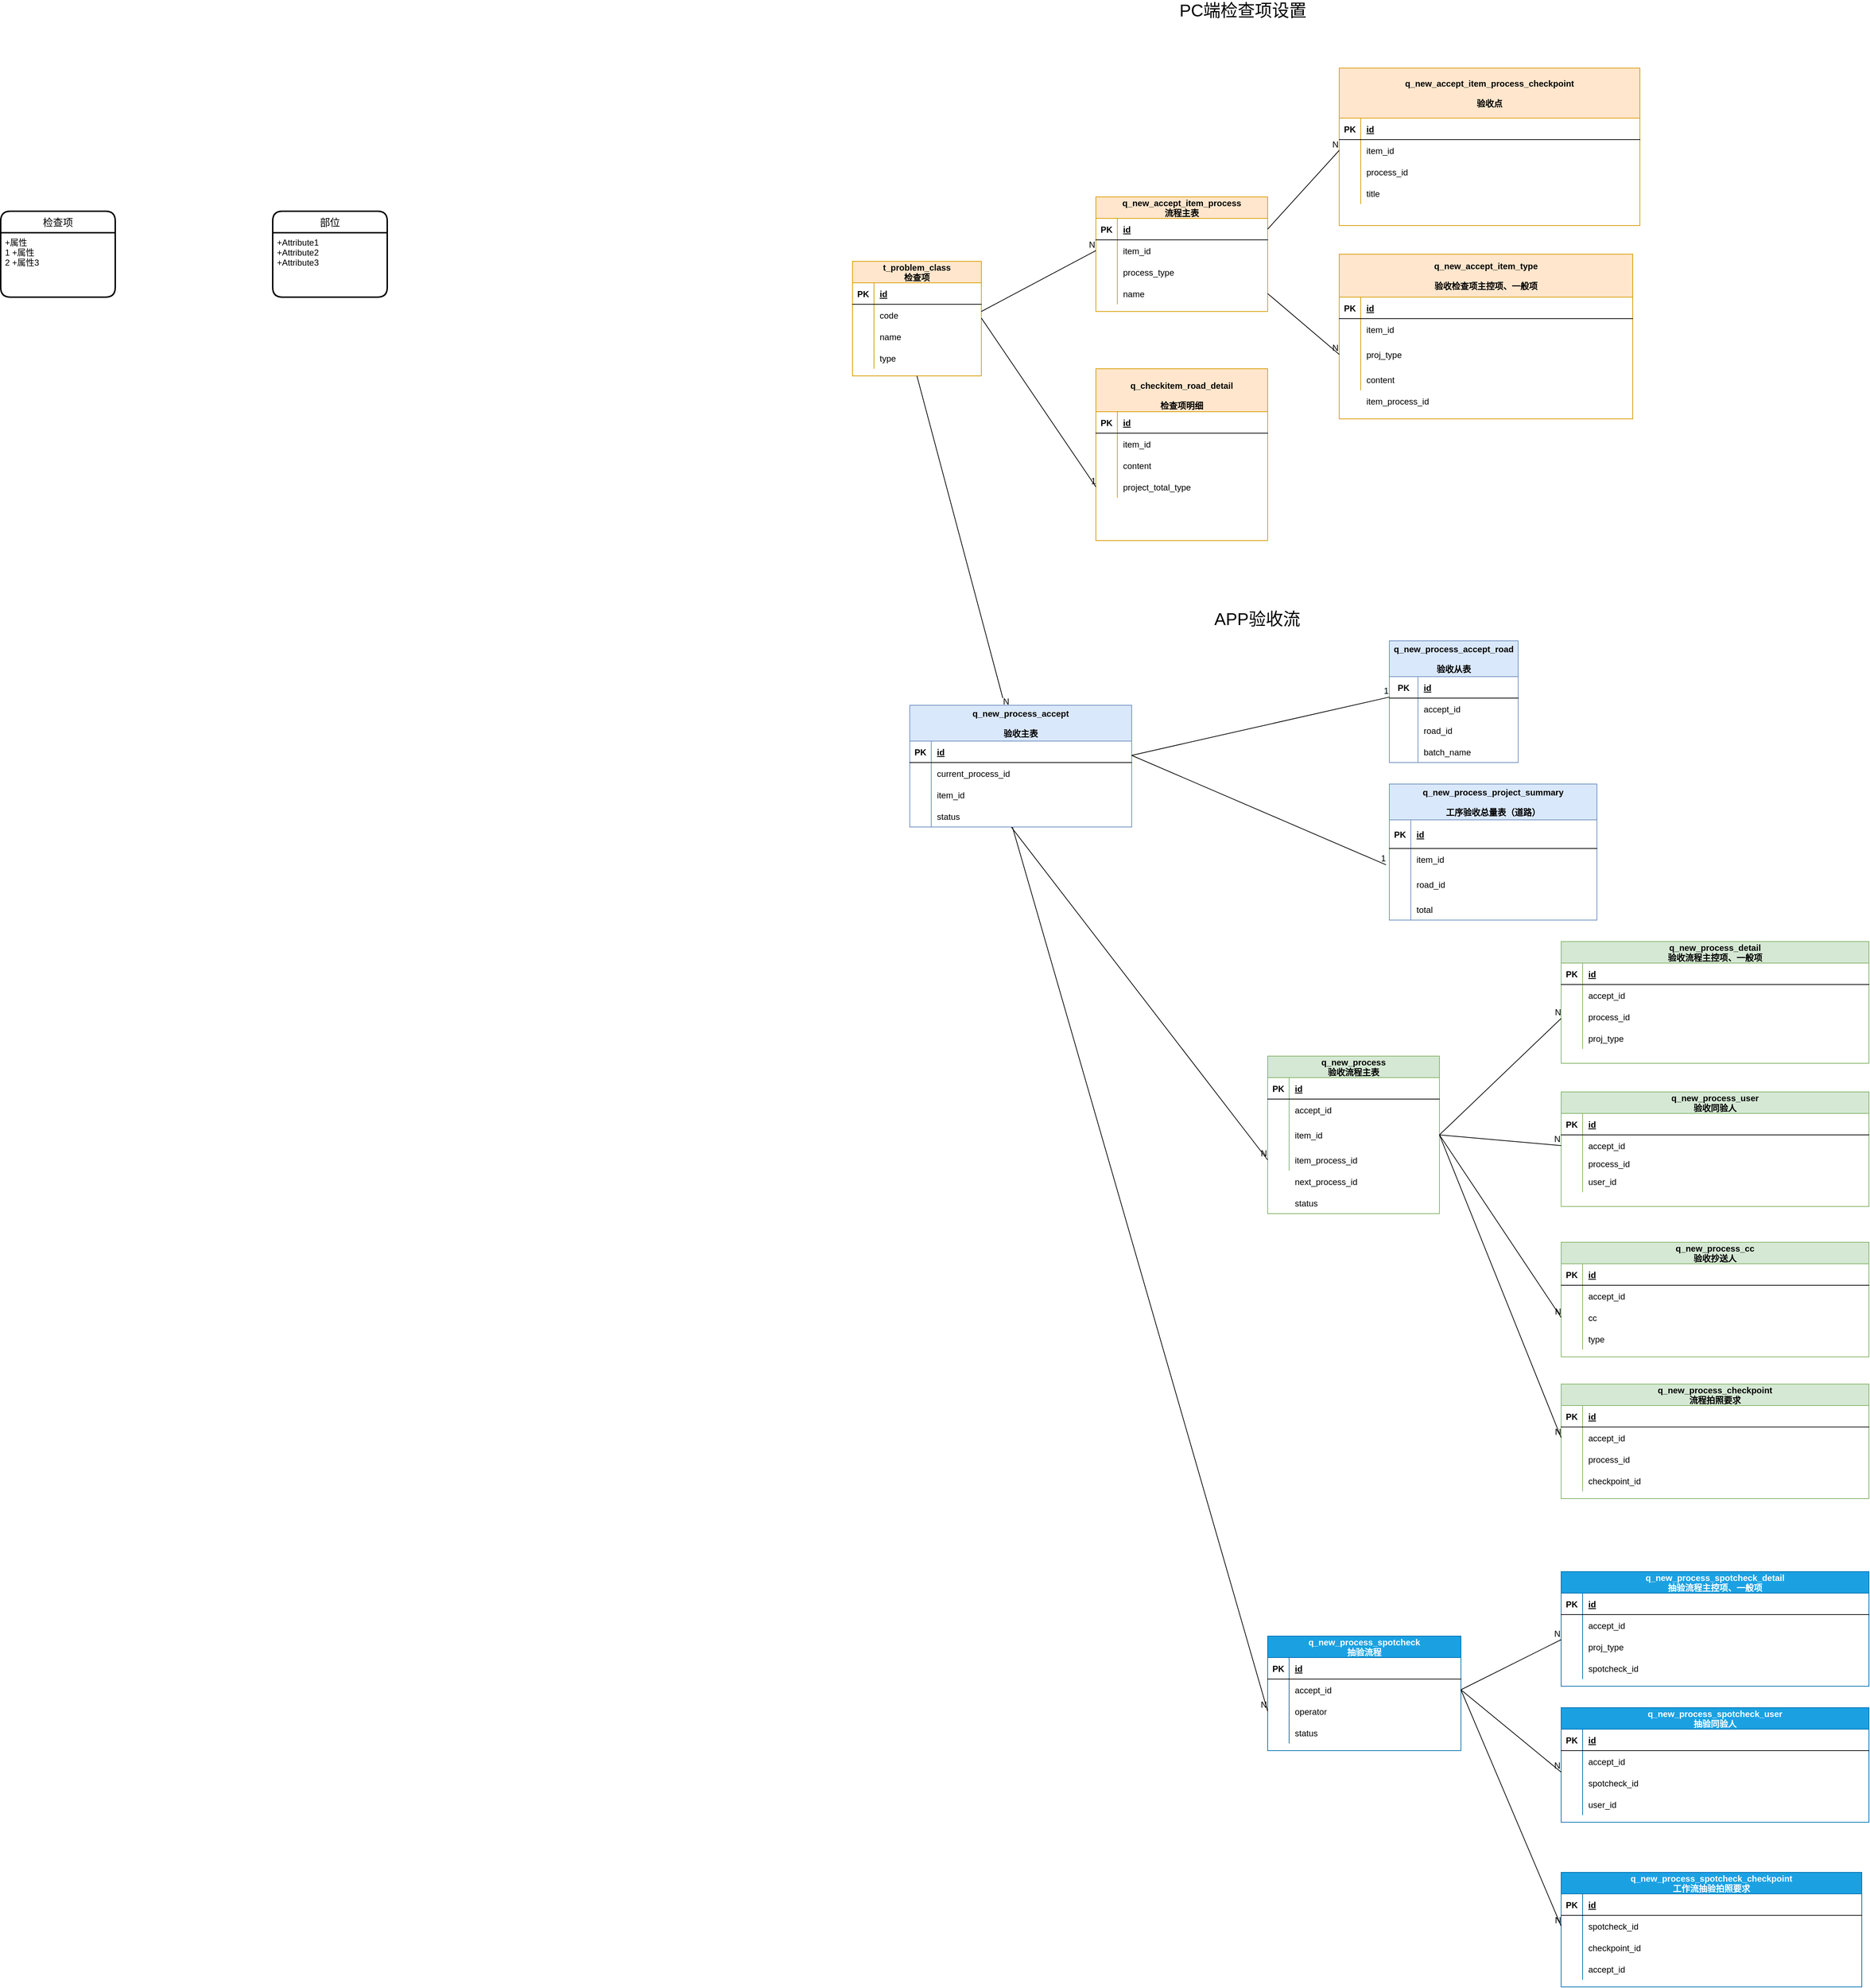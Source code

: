 <mxfile version="18.1.2" type="github">
  <diagram id="41Dxw_wFuoIoNIwgH1BK" name="Page-1">
    <mxGraphModel dx="3080" dy="794" grid="1" gridSize="10" guides="1" tooltips="1" connect="1" arrows="1" fold="1" page="1" pageScale="1" pageWidth="827" pageHeight="1169" math="0" shadow="0">
      <root>
        <mxCell id="0" />
        <mxCell id="1" parent="0" />
        <mxCell id="Ff8UZ40InLxcxf2Qord5-1" value="t_problem_class&#xa;检查项" style="shape=table;startSize=30;container=1;collapsible=1;childLayout=tableLayout;fixedRows=1;rowLines=0;fontStyle=1;align=center;resizeLast=1;fillColor=#ffe6cc;strokeColor=#d79b00;" vertex="1" parent="1">
          <mxGeometry x="100" y="610" width="180" height="160" as="geometry" />
        </mxCell>
        <mxCell id="Ff8UZ40InLxcxf2Qord5-2" value="" style="shape=partialRectangle;collapsible=0;dropTarget=0;pointerEvents=0;fillColor=none;top=0;left=0;bottom=1;right=0;points=[[0,0.5],[1,0.5]];portConstraint=eastwest;" vertex="1" parent="Ff8UZ40InLxcxf2Qord5-1">
          <mxGeometry y="30" width="180" height="30" as="geometry" />
        </mxCell>
        <mxCell id="Ff8UZ40InLxcxf2Qord5-3" value="PK" style="shape=partialRectangle;connectable=0;fillColor=none;top=0;left=0;bottom=0;right=0;fontStyle=1;overflow=hidden;" vertex="1" parent="Ff8UZ40InLxcxf2Qord5-2">
          <mxGeometry width="30" height="30" as="geometry">
            <mxRectangle width="30" height="30" as="alternateBounds" />
          </mxGeometry>
        </mxCell>
        <mxCell id="Ff8UZ40InLxcxf2Qord5-4" value="id" style="shape=partialRectangle;connectable=0;fillColor=none;top=0;left=0;bottom=0;right=0;align=left;spacingLeft=6;fontStyle=5;overflow=hidden;" vertex="1" parent="Ff8UZ40InLxcxf2Qord5-2">
          <mxGeometry x="30" width="150" height="30" as="geometry">
            <mxRectangle width="150" height="30" as="alternateBounds" />
          </mxGeometry>
        </mxCell>
        <mxCell id="Ff8UZ40InLxcxf2Qord5-5" value="" style="shape=partialRectangle;collapsible=0;dropTarget=0;pointerEvents=0;fillColor=none;top=0;left=0;bottom=0;right=0;points=[[0,0.5],[1,0.5]];portConstraint=eastwest;" vertex="1" parent="Ff8UZ40InLxcxf2Qord5-1">
          <mxGeometry y="60" width="180" height="30" as="geometry" />
        </mxCell>
        <mxCell id="Ff8UZ40InLxcxf2Qord5-6" value="" style="shape=partialRectangle;connectable=0;fillColor=none;top=0;left=0;bottom=0;right=0;editable=1;overflow=hidden;" vertex="1" parent="Ff8UZ40InLxcxf2Qord5-5">
          <mxGeometry width="30" height="30" as="geometry">
            <mxRectangle width="30" height="30" as="alternateBounds" />
          </mxGeometry>
        </mxCell>
        <mxCell id="Ff8UZ40InLxcxf2Qord5-7" value="code" style="shape=partialRectangle;connectable=0;fillColor=none;top=0;left=0;bottom=0;right=0;align=left;spacingLeft=6;overflow=hidden;" vertex="1" parent="Ff8UZ40InLxcxf2Qord5-5">
          <mxGeometry x="30" width="150" height="30" as="geometry">
            <mxRectangle width="150" height="30" as="alternateBounds" />
          </mxGeometry>
        </mxCell>
        <mxCell id="Ff8UZ40InLxcxf2Qord5-8" value="" style="shape=partialRectangle;collapsible=0;dropTarget=0;pointerEvents=0;fillColor=none;top=0;left=0;bottom=0;right=0;points=[[0,0.5],[1,0.5]];portConstraint=eastwest;" vertex="1" parent="Ff8UZ40InLxcxf2Qord5-1">
          <mxGeometry y="90" width="180" height="30" as="geometry" />
        </mxCell>
        <mxCell id="Ff8UZ40InLxcxf2Qord5-9" value="" style="shape=partialRectangle;connectable=0;fillColor=none;top=0;left=0;bottom=0;right=0;editable=1;overflow=hidden;" vertex="1" parent="Ff8UZ40InLxcxf2Qord5-8">
          <mxGeometry width="30" height="30" as="geometry">
            <mxRectangle width="30" height="30" as="alternateBounds" />
          </mxGeometry>
        </mxCell>
        <mxCell id="Ff8UZ40InLxcxf2Qord5-10" value="name" style="shape=partialRectangle;connectable=0;fillColor=none;top=0;left=0;bottom=0;right=0;align=left;spacingLeft=6;overflow=hidden;" vertex="1" parent="Ff8UZ40InLxcxf2Qord5-8">
          <mxGeometry x="30" width="150" height="30" as="geometry">
            <mxRectangle width="150" height="30" as="alternateBounds" />
          </mxGeometry>
        </mxCell>
        <mxCell id="Ff8UZ40InLxcxf2Qord5-11" value="" style="shape=partialRectangle;collapsible=0;dropTarget=0;pointerEvents=0;fillColor=none;top=0;left=0;bottom=0;right=0;points=[[0,0.5],[1,0.5]];portConstraint=eastwest;" vertex="1" parent="Ff8UZ40InLxcxf2Qord5-1">
          <mxGeometry y="120" width="180" height="30" as="geometry" />
        </mxCell>
        <mxCell id="Ff8UZ40InLxcxf2Qord5-12" value="" style="shape=partialRectangle;connectable=0;fillColor=none;top=0;left=0;bottom=0;right=0;editable=1;overflow=hidden;" vertex="1" parent="Ff8UZ40InLxcxf2Qord5-11">
          <mxGeometry width="30" height="30" as="geometry">
            <mxRectangle width="30" height="30" as="alternateBounds" />
          </mxGeometry>
        </mxCell>
        <mxCell id="Ff8UZ40InLxcxf2Qord5-13" value="type" style="shape=partialRectangle;connectable=0;fillColor=none;top=0;left=0;bottom=0;right=0;align=left;spacingLeft=6;overflow=hidden;" vertex="1" parent="Ff8UZ40InLxcxf2Qord5-11">
          <mxGeometry x="30" width="150" height="30" as="geometry">
            <mxRectangle width="150" height="30" as="alternateBounds" />
          </mxGeometry>
        </mxCell>
        <mxCell id="Ff8UZ40InLxcxf2Qord5-14" value="q_new_accept_item_process&#xa;流程主表" style="shape=table;startSize=30;container=1;collapsible=1;childLayout=tableLayout;fixedRows=1;rowLines=0;fontStyle=1;align=center;resizeLast=1;fillColor=#ffe6cc;strokeColor=#d79b00;" vertex="1" parent="1">
          <mxGeometry x="440" y="520" width="240" height="160" as="geometry" />
        </mxCell>
        <mxCell id="Ff8UZ40InLxcxf2Qord5-15" value="" style="shape=partialRectangle;collapsible=0;dropTarget=0;pointerEvents=0;fillColor=none;top=0;left=0;bottom=1;right=0;points=[[0,0.5],[1,0.5]];portConstraint=eastwest;" vertex="1" parent="Ff8UZ40InLxcxf2Qord5-14">
          <mxGeometry y="30" width="240" height="30" as="geometry" />
        </mxCell>
        <mxCell id="Ff8UZ40InLxcxf2Qord5-16" value="PK" style="shape=partialRectangle;connectable=0;fillColor=none;top=0;left=0;bottom=0;right=0;fontStyle=1;overflow=hidden;" vertex="1" parent="Ff8UZ40InLxcxf2Qord5-15">
          <mxGeometry width="30" height="30" as="geometry">
            <mxRectangle width="30" height="30" as="alternateBounds" />
          </mxGeometry>
        </mxCell>
        <mxCell id="Ff8UZ40InLxcxf2Qord5-17" value="id" style="shape=partialRectangle;connectable=0;fillColor=none;top=0;left=0;bottom=0;right=0;align=left;spacingLeft=6;fontStyle=5;overflow=hidden;" vertex="1" parent="Ff8UZ40InLxcxf2Qord5-15">
          <mxGeometry x="30" width="210" height="30" as="geometry">
            <mxRectangle width="210" height="30" as="alternateBounds" />
          </mxGeometry>
        </mxCell>
        <mxCell id="Ff8UZ40InLxcxf2Qord5-18" value="" style="shape=partialRectangle;collapsible=0;dropTarget=0;pointerEvents=0;fillColor=none;top=0;left=0;bottom=0;right=0;points=[[0,0.5],[1,0.5]];portConstraint=eastwest;" vertex="1" parent="Ff8UZ40InLxcxf2Qord5-14">
          <mxGeometry y="60" width="240" height="30" as="geometry" />
        </mxCell>
        <mxCell id="Ff8UZ40InLxcxf2Qord5-19" value="" style="shape=partialRectangle;connectable=0;fillColor=none;top=0;left=0;bottom=0;right=0;editable=1;overflow=hidden;" vertex="1" parent="Ff8UZ40InLxcxf2Qord5-18">
          <mxGeometry width="30" height="30" as="geometry">
            <mxRectangle width="30" height="30" as="alternateBounds" />
          </mxGeometry>
        </mxCell>
        <mxCell id="Ff8UZ40InLxcxf2Qord5-20" value="item_id" style="shape=partialRectangle;connectable=0;fillColor=none;top=0;left=0;bottom=0;right=0;align=left;spacingLeft=6;overflow=hidden;" vertex="1" parent="Ff8UZ40InLxcxf2Qord5-18">
          <mxGeometry x="30" width="210" height="30" as="geometry">
            <mxRectangle width="210" height="30" as="alternateBounds" />
          </mxGeometry>
        </mxCell>
        <mxCell id="Ff8UZ40InLxcxf2Qord5-21" value="" style="shape=partialRectangle;collapsible=0;dropTarget=0;pointerEvents=0;fillColor=none;top=0;left=0;bottom=0;right=0;points=[[0,0.5],[1,0.5]];portConstraint=eastwest;" vertex="1" parent="Ff8UZ40InLxcxf2Qord5-14">
          <mxGeometry y="90" width="240" height="30" as="geometry" />
        </mxCell>
        <mxCell id="Ff8UZ40InLxcxf2Qord5-22" value="" style="shape=partialRectangle;connectable=0;fillColor=none;top=0;left=0;bottom=0;right=0;editable=1;overflow=hidden;" vertex="1" parent="Ff8UZ40InLxcxf2Qord5-21">
          <mxGeometry width="30" height="30" as="geometry">
            <mxRectangle width="30" height="30" as="alternateBounds" />
          </mxGeometry>
        </mxCell>
        <mxCell id="Ff8UZ40InLxcxf2Qord5-23" value="process_type" style="shape=partialRectangle;connectable=0;fillColor=none;top=0;left=0;bottom=0;right=0;align=left;spacingLeft=6;overflow=hidden;" vertex="1" parent="Ff8UZ40InLxcxf2Qord5-21">
          <mxGeometry x="30" width="210" height="30" as="geometry">
            <mxRectangle width="210" height="30" as="alternateBounds" />
          </mxGeometry>
        </mxCell>
        <mxCell id="Ff8UZ40InLxcxf2Qord5-24" value="" style="shape=partialRectangle;collapsible=0;dropTarget=0;pointerEvents=0;fillColor=none;top=0;left=0;bottom=0;right=0;points=[[0,0.5],[1,0.5]];portConstraint=eastwest;" vertex="1" parent="Ff8UZ40InLxcxf2Qord5-14">
          <mxGeometry y="120" width="240" height="30" as="geometry" />
        </mxCell>
        <mxCell id="Ff8UZ40InLxcxf2Qord5-25" value="" style="shape=partialRectangle;connectable=0;fillColor=none;top=0;left=0;bottom=0;right=0;editable=1;overflow=hidden;" vertex="1" parent="Ff8UZ40InLxcxf2Qord5-24">
          <mxGeometry width="30" height="30" as="geometry">
            <mxRectangle width="30" height="30" as="alternateBounds" />
          </mxGeometry>
        </mxCell>
        <mxCell id="Ff8UZ40InLxcxf2Qord5-26" value="name" style="shape=partialRectangle;connectable=0;fillColor=none;top=0;left=0;bottom=0;right=0;align=left;spacingLeft=6;overflow=hidden;" vertex="1" parent="Ff8UZ40InLxcxf2Qord5-24">
          <mxGeometry x="30" width="210" height="30" as="geometry">
            <mxRectangle width="210" height="30" as="alternateBounds" />
          </mxGeometry>
        </mxCell>
        <mxCell id="Ff8UZ40InLxcxf2Qord5-27" value="q_new_accept_item_process_checkpoint&#xa;&#xa;验收点" style="shape=table;startSize=70;container=1;collapsible=1;childLayout=tableLayout;fixedRows=1;rowLines=0;fontStyle=1;align=center;resizeLast=1;fillColor=#ffe6cc;strokeColor=#d79b00;" vertex="1" parent="1">
          <mxGeometry x="780" y="340" width="420" height="220" as="geometry" />
        </mxCell>
        <mxCell id="Ff8UZ40InLxcxf2Qord5-28" value="" style="shape=partialRectangle;collapsible=0;dropTarget=0;pointerEvents=0;fillColor=none;top=0;left=0;bottom=1;right=0;points=[[0,0.5],[1,0.5]];portConstraint=eastwest;" vertex="1" parent="Ff8UZ40InLxcxf2Qord5-27">
          <mxGeometry y="70" width="420" height="30" as="geometry" />
        </mxCell>
        <mxCell id="Ff8UZ40InLxcxf2Qord5-29" value="PK" style="shape=partialRectangle;connectable=0;fillColor=none;top=0;left=0;bottom=0;right=0;fontStyle=1;overflow=hidden;" vertex="1" parent="Ff8UZ40InLxcxf2Qord5-28">
          <mxGeometry width="30" height="30" as="geometry">
            <mxRectangle width="30" height="30" as="alternateBounds" />
          </mxGeometry>
        </mxCell>
        <mxCell id="Ff8UZ40InLxcxf2Qord5-30" value="id" style="shape=partialRectangle;connectable=0;fillColor=none;top=0;left=0;bottom=0;right=0;align=left;spacingLeft=6;fontStyle=5;overflow=hidden;" vertex="1" parent="Ff8UZ40InLxcxf2Qord5-28">
          <mxGeometry x="30" width="390" height="30" as="geometry">
            <mxRectangle width="390" height="30" as="alternateBounds" />
          </mxGeometry>
        </mxCell>
        <mxCell id="Ff8UZ40InLxcxf2Qord5-31" value="" style="shape=partialRectangle;collapsible=0;dropTarget=0;pointerEvents=0;fillColor=none;top=0;left=0;bottom=0;right=0;points=[[0,0.5],[1,0.5]];portConstraint=eastwest;" vertex="1" parent="Ff8UZ40InLxcxf2Qord5-27">
          <mxGeometry y="100" width="420" height="30" as="geometry" />
        </mxCell>
        <mxCell id="Ff8UZ40InLxcxf2Qord5-32" value="" style="shape=partialRectangle;connectable=0;fillColor=none;top=0;left=0;bottom=0;right=0;editable=1;overflow=hidden;" vertex="1" parent="Ff8UZ40InLxcxf2Qord5-31">
          <mxGeometry width="30" height="30" as="geometry">
            <mxRectangle width="30" height="30" as="alternateBounds" />
          </mxGeometry>
        </mxCell>
        <mxCell id="Ff8UZ40InLxcxf2Qord5-33" value="item_id" style="shape=partialRectangle;connectable=0;fillColor=none;top=0;left=0;bottom=0;right=0;align=left;spacingLeft=6;overflow=hidden;" vertex="1" parent="Ff8UZ40InLxcxf2Qord5-31">
          <mxGeometry x="30" width="390" height="30" as="geometry">
            <mxRectangle width="390" height="30" as="alternateBounds" />
          </mxGeometry>
        </mxCell>
        <mxCell id="Ff8UZ40InLxcxf2Qord5-34" value="" style="shape=partialRectangle;collapsible=0;dropTarget=0;pointerEvents=0;fillColor=none;top=0;left=0;bottom=0;right=0;points=[[0,0.5],[1,0.5]];portConstraint=eastwest;" vertex="1" parent="Ff8UZ40InLxcxf2Qord5-27">
          <mxGeometry y="130" width="420" height="30" as="geometry" />
        </mxCell>
        <mxCell id="Ff8UZ40InLxcxf2Qord5-35" value="" style="shape=partialRectangle;connectable=0;fillColor=none;top=0;left=0;bottom=0;right=0;editable=1;overflow=hidden;" vertex="1" parent="Ff8UZ40InLxcxf2Qord5-34">
          <mxGeometry width="30" height="30" as="geometry">
            <mxRectangle width="30" height="30" as="alternateBounds" />
          </mxGeometry>
        </mxCell>
        <mxCell id="Ff8UZ40InLxcxf2Qord5-36" value="process_id" style="shape=partialRectangle;connectable=0;fillColor=none;top=0;left=0;bottom=0;right=0;align=left;spacingLeft=6;overflow=hidden;" vertex="1" parent="Ff8UZ40InLxcxf2Qord5-34">
          <mxGeometry x="30" width="390" height="30" as="geometry">
            <mxRectangle width="390" height="30" as="alternateBounds" />
          </mxGeometry>
        </mxCell>
        <mxCell id="Ff8UZ40InLxcxf2Qord5-37" value="" style="shape=partialRectangle;collapsible=0;dropTarget=0;pointerEvents=0;fillColor=none;top=0;left=0;bottom=0;right=0;points=[[0,0.5],[1,0.5]];portConstraint=eastwest;" vertex="1" parent="Ff8UZ40InLxcxf2Qord5-27">
          <mxGeometry y="160" width="420" height="30" as="geometry" />
        </mxCell>
        <mxCell id="Ff8UZ40InLxcxf2Qord5-38" value="" style="shape=partialRectangle;connectable=0;fillColor=none;top=0;left=0;bottom=0;right=0;editable=1;overflow=hidden;" vertex="1" parent="Ff8UZ40InLxcxf2Qord5-37">
          <mxGeometry width="30" height="30" as="geometry">
            <mxRectangle width="30" height="30" as="alternateBounds" />
          </mxGeometry>
        </mxCell>
        <mxCell id="Ff8UZ40InLxcxf2Qord5-39" value="title" style="shape=partialRectangle;connectable=0;fillColor=none;top=0;left=0;bottom=0;right=0;align=left;spacingLeft=6;overflow=hidden;" vertex="1" parent="Ff8UZ40InLxcxf2Qord5-37">
          <mxGeometry x="30" width="390" height="30" as="geometry">
            <mxRectangle width="390" height="30" as="alternateBounds" />
          </mxGeometry>
        </mxCell>
        <mxCell id="Ff8UZ40InLxcxf2Qord5-40" value="q_new_accept_item_type&#xa;&#xa;验收检查项主控项、一般项" style="shape=table;startSize=60;container=1;collapsible=1;childLayout=tableLayout;fixedRows=1;rowLines=0;fontStyle=1;align=center;resizeLast=1;fillColor=#ffe6cc;strokeColor=#d79b00;" vertex="1" parent="1">
          <mxGeometry x="780" y="600" width="410" height="230" as="geometry" />
        </mxCell>
        <mxCell id="Ff8UZ40InLxcxf2Qord5-41" value="" style="shape=partialRectangle;collapsible=0;dropTarget=0;pointerEvents=0;fillColor=none;top=0;left=0;bottom=1;right=0;points=[[0,0.5],[1,0.5]];portConstraint=eastwest;" vertex="1" parent="Ff8UZ40InLxcxf2Qord5-40">
          <mxGeometry y="60" width="410" height="30" as="geometry" />
        </mxCell>
        <mxCell id="Ff8UZ40InLxcxf2Qord5-42" value="PK" style="shape=partialRectangle;connectable=0;fillColor=none;top=0;left=0;bottom=0;right=0;fontStyle=1;overflow=hidden;" vertex="1" parent="Ff8UZ40InLxcxf2Qord5-41">
          <mxGeometry width="30" height="30" as="geometry">
            <mxRectangle width="30" height="30" as="alternateBounds" />
          </mxGeometry>
        </mxCell>
        <mxCell id="Ff8UZ40InLxcxf2Qord5-43" value="id" style="shape=partialRectangle;connectable=0;fillColor=none;top=0;left=0;bottom=0;right=0;align=left;spacingLeft=6;fontStyle=5;overflow=hidden;" vertex="1" parent="Ff8UZ40InLxcxf2Qord5-41">
          <mxGeometry x="30" width="380" height="30" as="geometry">
            <mxRectangle width="380" height="30" as="alternateBounds" />
          </mxGeometry>
        </mxCell>
        <mxCell id="Ff8UZ40InLxcxf2Qord5-44" value="" style="shape=partialRectangle;collapsible=0;dropTarget=0;pointerEvents=0;fillColor=none;top=0;left=0;bottom=0;right=0;points=[[0,0.5],[1,0.5]];portConstraint=eastwest;" vertex="1" parent="Ff8UZ40InLxcxf2Qord5-40">
          <mxGeometry y="90" width="410" height="30" as="geometry" />
        </mxCell>
        <mxCell id="Ff8UZ40InLxcxf2Qord5-45" value="" style="shape=partialRectangle;connectable=0;fillColor=none;top=0;left=0;bottom=0;right=0;editable=1;overflow=hidden;" vertex="1" parent="Ff8UZ40InLxcxf2Qord5-44">
          <mxGeometry width="30" height="30" as="geometry">
            <mxRectangle width="30" height="30" as="alternateBounds" />
          </mxGeometry>
        </mxCell>
        <mxCell id="Ff8UZ40InLxcxf2Qord5-46" value="item_id" style="shape=partialRectangle;connectable=0;fillColor=none;top=0;left=0;bottom=0;right=0;align=left;spacingLeft=6;overflow=hidden;" vertex="1" parent="Ff8UZ40InLxcxf2Qord5-44">
          <mxGeometry x="30" width="380" height="30" as="geometry">
            <mxRectangle width="380" height="30" as="alternateBounds" />
          </mxGeometry>
        </mxCell>
        <mxCell id="Ff8UZ40InLxcxf2Qord5-47" value="" style="shape=partialRectangle;collapsible=0;dropTarget=0;pointerEvents=0;fillColor=none;top=0;left=0;bottom=0;right=0;points=[[0,0.5],[1,0.5]];portConstraint=eastwest;" vertex="1" parent="Ff8UZ40InLxcxf2Qord5-40">
          <mxGeometry y="120" width="410" height="40" as="geometry" />
        </mxCell>
        <mxCell id="Ff8UZ40InLxcxf2Qord5-48" value="" style="shape=partialRectangle;connectable=0;fillColor=none;top=0;left=0;bottom=0;right=0;editable=1;overflow=hidden;" vertex="1" parent="Ff8UZ40InLxcxf2Qord5-47">
          <mxGeometry width="30" height="40" as="geometry">
            <mxRectangle width="30" height="40" as="alternateBounds" />
          </mxGeometry>
        </mxCell>
        <mxCell id="Ff8UZ40InLxcxf2Qord5-49" value="proj_type" style="shape=partialRectangle;connectable=0;fillColor=none;top=0;left=0;bottom=0;right=0;align=left;spacingLeft=6;overflow=hidden;" vertex="1" parent="Ff8UZ40InLxcxf2Qord5-47">
          <mxGeometry x="30" width="380" height="40" as="geometry">
            <mxRectangle width="380" height="40" as="alternateBounds" />
          </mxGeometry>
        </mxCell>
        <mxCell id="Ff8UZ40InLxcxf2Qord5-50" value="" style="shape=partialRectangle;collapsible=0;dropTarget=0;pointerEvents=0;fillColor=none;top=0;left=0;bottom=0;right=0;points=[[0,0.5],[1,0.5]];portConstraint=eastwest;" vertex="1" parent="Ff8UZ40InLxcxf2Qord5-40">
          <mxGeometry y="160" width="410" height="30" as="geometry" />
        </mxCell>
        <mxCell id="Ff8UZ40InLxcxf2Qord5-51" value="" style="shape=partialRectangle;connectable=0;fillColor=none;top=0;left=0;bottom=0;right=0;editable=1;overflow=hidden;" vertex="1" parent="Ff8UZ40InLxcxf2Qord5-50">
          <mxGeometry width="30" height="30" as="geometry">
            <mxRectangle width="30" height="30" as="alternateBounds" />
          </mxGeometry>
        </mxCell>
        <mxCell id="Ff8UZ40InLxcxf2Qord5-52" value="content" style="shape=partialRectangle;connectable=0;fillColor=none;top=0;left=0;bottom=0;right=0;align=left;spacingLeft=6;overflow=hidden;" vertex="1" parent="Ff8UZ40InLxcxf2Qord5-50">
          <mxGeometry x="30" width="380" height="30" as="geometry">
            <mxRectangle width="380" height="30" as="alternateBounds" />
          </mxGeometry>
        </mxCell>
        <mxCell id="Ff8UZ40InLxcxf2Qord5-53" value="&#xa;&#xa;&#xa;q_checkitem_road_detail&#xa;&#xa;检查项明细&#xa;&#xa;" style="shape=table;startSize=60;container=1;collapsible=1;childLayout=tableLayout;fixedRows=1;rowLines=0;fontStyle=1;align=center;resizeLast=1;fillColor=#ffe6cc;strokeColor=#d79b00;" vertex="1" parent="1">
          <mxGeometry x="440" y="760" width="240" height="240" as="geometry" />
        </mxCell>
        <mxCell id="Ff8UZ40InLxcxf2Qord5-54" value="" style="shape=partialRectangle;collapsible=0;dropTarget=0;pointerEvents=0;fillColor=none;top=0;left=0;bottom=1;right=0;points=[[0,0.5],[1,0.5]];portConstraint=eastwest;" vertex="1" parent="Ff8UZ40InLxcxf2Qord5-53">
          <mxGeometry y="60" width="240" height="30" as="geometry" />
        </mxCell>
        <mxCell id="Ff8UZ40InLxcxf2Qord5-55" value="PK" style="shape=partialRectangle;connectable=0;fillColor=none;top=0;left=0;bottom=0;right=0;fontStyle=1;overflow=hidden;" vertex="1" parent="Ff8UZ40InLxcxf2Qord5-54">
          <mxGeometry width="30" height="30" as="geometry">
            <mxRectangle width="30" height="30" as="alternateBounds" />
          </mxGeometry>
        </mxCell>
        <mxCell id="Ff8UZ40InLxcxf2Qord5-56" value="id" style="shape=partialRectangle;connectable=0;fillColor=none;top=0;left=0;bottom=0;right=0;align=left;spacingLeft=6;fontStyle=5;overflow=hidden;" vertex="1" parent="Ff8UZ40InLxcxf2Qord5-54">
          <mxGeometry x="30" width="210" height="30" as="geometry">
            <mxRectangle width="210" height="30" as="alternateBounds" />
          </mxGeometry>
        </mxCell>
        <mxCell id="Ff8UZ40InLxcxf2Qord5-57" value="" style="shape=partialRectangle;collapsible=0;dropTarget=0;pointerEvents=0;fillColor=none;top=0;left=0;bottom=0;right=0;points=[[0,0.5],[1,0.5]];portConstraint=eastwest;" vertex="1" parent="Ff8UZ40InLxcxf2Qord5-53">
          <mxGeometry y="90" width="240" height="30" as="geometry" />
        </mxCell>
        <mxCell id="Ff8UZ40InLxcxf2Qord5-58" value="" style="shape=partialRectangle;connectable=0;fillColor=none;top=0;left=0;bottom=0;right=0;editable=1;overflow=hidden;" vertex="1" parent="Ff8UZ40InLxcxf2Qord5-57">
          <mxGeometry width="30" height="30" as="geometry">
            <mxRectangle width="30" height="30" as="alternateBounds" />
          </mxGeometry>
        </mxCell>
        <mxCell id="Ff8UZ40InLxcxf2Qord5-59" value="item_id" style="shape=partialRectangle;connectable=0;fillColor=none;top=0;left=0;bottom=0;right=0;align=left;spacingLeft=6;overflow=hidden;" vertex="1" parent="Ff8UZ40InLxcxf2Qord5-57">
          <mxGeometry x="30" width="210" height="30" as="geometry">
            <mxRectangle width="210" height="30" as="alternateBounds" />
          </mxGeometry>
        </mxCell>
        <mxCell id="Ff8UZ40InLxcxf2Qord5-60" value="" style="shape=partialRectangle;collapsible=0;dropTarget=0;pointerEvents=0;fillColor=none;top=0;left=0;bottom=0;right=0;points=[[0,0.5],[1,0.5]];portConstraint=eastwest;" vertex="1" parent="Ff8UZ40InLxcxf2Qord5-53">
          <mxGeometry y="120" width="240" height="30" as="geometry" />
        </mxCell>
        <mxCell id="Ff8UZ40InLxcxf2Qord5-61" value="" style="shape=partialRectangle;connectable=0;fillColor=none;top=0;left=0;bottom=0;right=0;editable=1;overflow=hidden;" vertex="1" parent="Ff8UZ40InLxcxf2Qord5-60">
          <mxGeometry width="30" height="30" as="geometry">
            <mxRectangle width="30" height="30" as="alternateBounds" />
          </mxGeometry>
        </mxCell>
        <mxCell id="Ff8UZ40InLxcxf2Qord5-62" value="content" style="shape=partialRectangle;connectable=0;fillColor=none;top=0;left=0;bottom=0;right=0;align=left;spacingLeft=6;overflow=hidden;" vertex="1" parent="Ff8UZ40InLxcxf2Qord5-60">
          <mxGeometry x="30" width="210" height="30" as="geometry">
            <mxRectangle width="210" height="30" as="alternateBounds" />
          </mxGeometry>
        </mxCell>
        <mxCell id="Ff8UZ40InLxcxf2Qord5-63" value="" style="shape=partialRectangle;collapsible=0;dropTarget=0;pointerEvents=0;fillColor=none;top=0;left=0;bottom=0;right=0;points=[[0,0.5],[1,0.5]];portConstraint=eastwest;" vertex="1" parent="Ff8UZ40InLxcxf2Qord5-53">
          <mxGeometry y="150" width="240" height="30" as="geometry" />
        </mxCell>
        <mxCell id="Ff8UZ40InLxcxf2Qord5-64" value="" style="shape=partialRectangle;connectable=0;fillColor=none;top=0;left=0;bottom=0;right=0;editable=1;overflow=hidden;" vertex="1" parent="Ff8UZ40InLxcxf2Qord5-63">
          <mxGeometry width="30" height="30" as="geometry">
            <mxRectangle width="30" height="30" as="alternateBounds" />
          </mxGeometry>
        </mxCell>
        <mxCell id="Ff8UZ40InLxcxf2Qord5-65" value="project_total_type" style="shape=partialRectangle;connectable=0;fillColor=none;top=0;left=0;bottom=0;right=0;align=left;spacingLeft=6;overflow=hidden;" vertex="1" parent="Ff8UZ40InLxcxf2Qord5-63">
          <mxGeometry x="30" width="210" height="30" as="geometry">
            <mxRectangle width="210" height="30" as="alternateBounds" />
          </mxGeometry>
        </mxCell>
        <mxCell id="Ff8UZ40InLxcxf2Qord5-66" value="item_process_id" style="shape=partialRectangle;connectable=0;fillColor=none;top=0;left=0;bottom=0;right=0;align=left;spacingLeft=6;overflow=hidden;" vertex="1" parent="1">
          <mxGeometry x="810" y="790" width="380" height="30" as="geometry">
            <mxRectangle width="380" height="30" as="alternateBounds" />
          </mxGeometry>
        </mxCell>
        <mxCell id="Ff8UZ40InLxcxf2Qord5-67" value="&lt;font style=&quot;font-size: 24px&quot;&gt;PC端检查项设置&lt;/font&gt;" style="text;html=1;align=center;verticalAlign=middle;resizable=0;points=[];autosize=1;strokeColor=none;fillColor=none;" vertex="1" parent="1">
          <mxGeometry x="550" y="250" width="190" height="20" as="geometry" />
        </mxCell>
        <mxCell id="Ff8UZ40InLxcxf2Qord5-68" value="q_new_process_accept&#xa;&#xa;验收主表" style="shape=table;startSize=50;container=1;collapsible=1;childLayout=tableLayout;fixedRows=1;rowLines=0;fontStyle=1;align=center;resizeLast=1;fontSize=12;fillColor=#dae8fc;strokeColor=#6c8ebf;" vertex="1" parent="1">
          <mxGeometry x="180" y="1230" width="310" height="170" as="geometry" />
        </mxCell>
        <mxCell id="Ff8UZ40InLxcxf2Qord5-69" value="" style="shape=partialRectangle;collapsible=0;dropTarget=0;pointerEvents=0;fillColor=none;top=0;left=0;bottom=1;right=0;points=[[0,0.5],[1,0.5]];portConstraint=eastwest;fontSize=12;" vertex="1" parent="Ff8UZ40InLxcxf2Qord5-68">
          <mxGeometry y="50" width="310" height="30" as="geometry" />
        </mxCell>
        <mxCell id="Ff8UZ40InLxcxf2Qord5-70" value="PK" style="shape=partialRectangle;connectable=0;fillColor=none;top=0;left=0;bottom=0;right=0;fontStyle=1;overflow=hidden;fontSize=12;" vertex="1" parent="Ff8UZ40InLxcxf2Qord5-69">
          <mxGeometry width="30" height="30" as="geometry">
            <mxRectangle width="30" height="30" as="alternateBounds" />
          </mxGeometry>
        </mxCell>
        <mxCell id="Ff8UZ40InLxcxf2Qord5-71" value="id" style="shape=partialRectangle;connectable=0;fillColor=none;top=0;left=0;bottom=0;right=0;align=left;spacingLeft=6;fontStyle=5;overflow=hidden;fontSize=12;" vertex="1" parent="Ff8UZ40InLxcxf2Qord5-69">
          <mxGeometry x="30" width="280" height="30" as="geometry">
            <mxRectangle width="280" height="30" as="alternateBounds" />
          </mxGeometry>
        </mxCell>
        <mxCell id="Ff8UZ40InLxcxf2Qord5-72" value="" style="shape=partialRectangle;collapsible=0;dropTarget=0;pointerEvents=0;fillColor=none;top=0;left=0;bottom=0;right=0;points=[[0,0.5],[1,0.5]];portConstraint=eastwest;fontSize=12;" vertex="1" parent="Ff8UZ40InLxcxf2Qord5-68">
          <mxGeometry y="80" width="310" height="30" as="geometry" />
        </mxCell>
        <mxCell id="Ff8UZ40InLxcxf2Qord5-73" value="" style="shape=partialRectangle;connectable=0;fillColor=none;top=0;left=0;bottom=0;right=0;editable=1;overflow=hidden;fontSize=12;" vertex="1" parent="Ff8UZ40InLxcxf2Qord5-72">
          <mxGeometry width="30" height="30" as="geometry">
            <mxRectangle width="30" height="30" as="alternateBounds" />
          </mxGeometry>
        </mxCell>
        <mxCell id="Ff8UZ40InLxcxf2Qord5-74" value="current_process_id" style="shape=partialRectangle;connectable=0;fillColor=none;top=0;left=0;bottom=0;right=0;align=left;spacingLeft=6;overflow=hidden;fontSize=12;" vertex="1" parent="Ff8UZ40InLxcxf2Qord5-72">
          <mxGeometry x="30" width="280" height="30" as="geometry">
            <mxRectangle width="280" height="30" as="alternateBounds" />
          </mxGeometry>
        </mxCell>
        <mxCell id="Ff8UZ40InLxcxf2Qord5-75" value="" style="shape=partialRectangle;collapsible=0;dropTarget=0;pointerEvents=0;fillColor=none;top=0;left=0;bottom=0;right=0;points=[[0,0.5],[1,0.5]];portConstraint=eastwest;fontSize=12;" vertex="1" parent="Ff8UZ40InLxcxf2Qord5-68">
          <mxGeometry y="110" width="310" height="30" as="geometry" />
        </mxCell>
        <mxCell id="Ff8UZ40InLxcxf2Qord5-76" value="" style="shape=partialRectangle;connectable=0;fillColor=none;top=0;left=0;bottom=0;right=0;editable=1;overflow=hidden;fontSize=12;" vertex="1" parent="Ff8UZ40InLxcxf2Qord5-75">
          <mxGeometry width="30" height="30" as="geometry">
            <mxRectangle width="30" height="30" as="alternateBounds" />
          </mxGeometry>
        </mxCell>
        <mxCell id="Ff8UZ40InLxcxf2Qord5-77" value="item_id" style="shape=partialRectangle;connectable=0;fillColor=none;top=0;left=0;bottom=0;right=0;align=left;spacingLeft=6;overflow=hidden;fontSize=12;" vertex="1" parent="Ff8UZ40InLxcxf2Qord5-75">
          <mxGeometry x="30" width="280" height="30" as="geometry">
            <mxRectangle width="280" height="30" as="alternateBounds" />
          </mxGeometry>
        </mxCell>
        <mxCell id="Ff8UZ40InLxcxf2Qord5-78" value="" style="shape=partialRectangle;collapsible=0;dropTarget=0;pointerEvents=0;fillColor=none;top=0;left=0;bottom=0;right=0;points=[[0,0.5],[1,0.5]];portConstraint=eastwest;fontSize=12;" vertex="1" parent="Ff8UZ40InLxcxf2Qord5-68">
          <mxGeometry y="140" width="310" height="30" as="geometry" />
        </mxCell>
        <mxCell id="Ff8UZ40InLxcxf2Qord5-79" value="" style="shape=partialRectangle;connectable=0;fillColor=none;top=0;left=0;bottom=0;right=0;editable=1;overflow=hidden;fontSize=12;" vertex="1" parent="Ff8UZ40InLxcxf2Qord5-78">
          <mxGeometry width="30" height="30" as="geometry">
            <mxRectangle width="30" height="30" as="alternateBounds" />
          </mxGeometry>
        </mxCell>
        <mxCell id="Ff8UZ40InLxcxf2Qord5-80" value="status" style="shape=partialRectangle;connectable=0;fillColor=none;top=0;left=0;bottom=0;right=0;align=left;spacingLeft=6;overflow=hidden;fontSize=12;" vertex="1" parent="Ff8UZ40InLxcxf2Qord5-78">
          <mxGeometry x="30" width="280" height="30" as="geometry">
            <mxRectangle width="280" height="30" as="alternateBounds" />
          </mxGeometry>
        </mxCell>
        <mxCell id="Ff8UZ40InLxcxf2Qord5-81" value="q_new_process_accept_road&#xa;&#xa;验收从表" style="shape=table;startSize=50;container=1;collapsible=1;childLayout=tableLayout;fixedRows=1;rowLines=0;fontStyle=1;align=center;resizeLast=1;fontSize=12;fillColor=#dae8fc;strokeColor=#6c8ebf;" vertex="1" parent="1">
          <mxGeometry x="850" y="1140" width="180" height="170" as="geometry" />
        </mxCell>
        <mxCell id="Ff8UZ40InLxcxf2Qord5-82" value="" style="shape=partialRectangle;collapsible=0;dropTarget=0;pointerEvents=0;fillColor=none;top=0;left=0;bottom=1;right=0;points=[[0,0.5],[1,0.5]];portConstraint=eastwest;fontSize=12;" vertex="1" parent="Ff8UZ40InLxcxf2Qord5-81">
          <mxGeometry y="50" width="180" height="30" as="geometry" />
        </mxCell>
        <mxCell id="Ff8UZ40InLxcxf2Qord5-83" value="PK" style="shape=partialRectangle;connectable=0;fillColor=none;top=0;left=0;bottom=0;right=0;fontStyle=1;overflow=hidden;fontSize=12;" vertex="1" parent="Ff8UZ40InLxcxf2Qord5-82">
          <mxGeometry width="40" height="30" as="geometry">
            <mxRectangle width="40" height="30" as="alternateBounds" />
          </mxGeometry>
        </mxCell>
        <mxCell id="Ff8UZ40InLxcxf2Qord5-84" value="id" style="shape=partialRectangle;connectable=0;fillColor=none;top=0;left=0;bottom=0;right=0;align=left;spacingLeft=6;fontStyle=5;overflow=hidden;fontSize=12;" vertex="1" parent="Ff8UZ40InLxcxf2Qord5-82">
          <mxGeometry x="40" width="140" height="30" as="geometry">
            <mxRectangle width="140" height="30" as="alternateBounds" />
          </mxGeometry>
        </mxCell>
        <mxCell id="Ff8UZ40InLxcxf2Qord5-85" value="" style="shape=partialRectangle;collapsible=0;dropTarget=0;pointerEvents=0;fillColor=none;top=0;left=0;bottom=0;right=0;points=[[0,0.5],[1,0.5]];portConstraint=eastwest;fontSize=12;" vertex="1" parent="Ff8UZ40InLxcxf2Qord5-81">
          <mxGeometry y="80" width="180" height="30" as="geometry" />
        </mxCell>
        <mxCell id="Ff8UZ40InLxcxf2Qord5-86" value="" style="shape=partialRectangle;connectable=0;fillColor=none;top=0;left=0;bottom=0;right=0;editable=1;overflow=hidden;fontSize=12;" vertex="1" parent="Ff8UZ40InLxcxf2Qord5-85">
          <mxGeometry width="40" height="30" as="geometry">
            <mxRectangle width="40" height="30" as="alternateBounds" />
          </mxGeometry>
        </mxCell>
        <mxCell id="Ff8UZ40InLxcxf2Qord5-87" value="accept_id" style="shape=partialRectangle;connectable=0;fillColor=none;top=0;left=0;bottom=0;right=0;align=left;spacingLeft=6;overflow=hidden;fontSize=12;" vertex="1" parent="Ff8UZ40InLxcxf2Qord5-85">
          <mxGeometry x="40" width="140" height="30" as="geometry">
            <mxRectangle width="140" height="30" as="alternateBounds" />
          </mxGeometry>
        </mxCell>
        <mxCell id="Ff8UZ40InLxcxf2Qord5-88" value="" style="shape=partialRectangle;collapsible=0;dropTarget=0;pointerEvents=0;fillColor=none;top=0;left=0;bottom=0;right=0;points=[[0,0.5],[1,0.5]];portConstraint=eastwest;fontSize=12;" vertex="1" parent="Ff8UZ40InLxcxf2Qord5-81">
          <mxGeometry y="110" width="180" height="30" as="geometry" />
        </mxCell>
        <mxCell id="Ff8UZ40InLxcxf2Qord5-89" value="" style="shape=partialRectangle;connectable=0;fillColor=none;top=0;left=0;bottom=0;right=0;editable=1;overflow=hidden;fontSize=12;" vertex="1" parent="Ff8UZ40InLxcxf2Qord5-88">
          <mxGeometry width="40" height="30" as="geometry">
            <mxRectangle width="40" height="30" as="alternateBounds" />
          </mxGeometry>
        </mxCell>
        <mxCell id="Ff8UZ40InLxcxf2Qord5-90" value="road_id" style="shape=partialRectangle;connectable=0;fillColor=none;top=0;left=0;bottom=0;right=0;align=left;spacingLeft=6;overflow=hidden;fontSize=12;" vertex="1" parent="Ff8UZ40InLxcxf2Qord5-88">
          <mxGeometry x="40" width="140" height="30" as="geometry">
            <mxRectangle width="140" height="30" as="alternateBounds" />
          </mxGeometry>
        </mxCell>
        <mxCell id="Ff8UZ40InLxcxf2Qord5-91" value="" style="shape=partialRectangle;collapsible=0;dropTarget=0;pointerEvents=0;fillColor=none;top=0;left=0;bottom=0;right=0;points=[[0,0.5],[1,0.5]];portConstraint=eastwest;fontSize=12;" vertex="1" parent="Ff8UZ40InLxcxf2Qord5-81">
          <mxGeometry y="140" width="180" height="30" as="geometry" />
        </mxCell>
        <mxCell id="Ff8UZ40InLxcxf2Qord5-92" value="" style="shape=partialRectangle;connectable=0;fillColor=none;top=0;left=0;bottom=0;right=0;editable=1;overflow=hidden;fontSize=12;" vertex="1" parent="Ff8UZ40InLxcxf2Qord5-91">
          <mxGeometry width="40" height="30" as="geometry">
            <mxRectangle width="40" height="30" as="alternateBounds" />
          </mxGeometry>
        </mxCell>
        <mxCell id="Ff8UZ40InLxcxf2Qord5-93" value="batch_name" style="shape=partialRectangle;connectable=0;fillColor=none;top=0;left=0;bottom=0;right=0;align=left;spacingLeft=6;overflow=hidden;fontSize=12;" vertex="1" parent="Ff8UZ40InLxcxf2Qord5-91">
          <mxGeometry x="40" width="140" height="30" as="geometry">
            <mxRectangle width="140" height="30" as="alternateBounds" />
          </mxGeometry>
        </mxCell>
        <mxCell id="Ff8UZ40InLxcxf2Qord5-94" value="q_new_process_project_summary&#xa;&#xa;工序验收总量表（道路）" style="shape=table;startSize=50;container=1;collapsible=1;childLayout=tableLayout;fixedRows=1;rowLines=0;fontStyle=1;align=center;resizeLast=1;fontSize=12;fillColor=#dae8fc;strokeColor=#6c8ebf;" vertex="1" parent="1">
          <mxGeometry x="850" y="1340" width="290" height="190" as="geometry" />
        </mxCell>
        <mxCell id="Ff8UZ40InLxcxf2Qord5-95" value="" style="shape=partialRectangle;collapsible=0;dropTarget=0;pointerEvents=0;fillColor=none;top=0;left=0;bottom=1;right=0;points=[[0,0.5],[1,0.5]];portConstraint=eastwest;fontSize=12;" vertex="1" parent="Ff8UZ40InLxcxf2Qord5-94">
          <mxGeometry y="50" width="290" height="40" as="geometry" />
        </mxCell>
        <mxCell id="Ff8UZ40InLxcxf2Qord5-96" value="PK" style="shape=partialRectangle;connectable=0;fillColor=none;top=0;left=0;bottom=0;right=0;fontStyle=1;overflow=hidden;fontSize=12;" vertex="1" parent="Ff8UZ40InLxcxf2Qord5-95">
          <mxGeometry width="30" height="40" as="geometry">
            <mxRectangle width="30" height="40" as="alternateBounds" />
          </mxGeometry>
        </mxCell>
        <mxCell id="Ff8UZ40InLxcxf2Qord5-97" value="id" style="shape=partialRectangle;connectable=0;fillColor=none;top=0;left=0;bottom=0;right=0;align=left;spacingLeft=6;fontStyle=5;overflow=hidden;fontSize=12;" vertex="1" parent="Ff8UZ40InLxcxf2Qord5-95">
          <mxGeometry x="30" width="260" height="40" as="geometry">
            <mxRectangle width="260" height="40" as="alternateBounds" />
          </mxGeometry>
        </mxCell>
        <mxCell id="Ff8UZ40InLxcxf2Qord5-98" value="" style="shape=partialRectangle;collapsible=0;dropTarget=0;pointerEvents=0;fillColor=none;top=0;left=0;bottom=0;right=0;points=[[0,0.5],[1,0.5]];portConstraint=eastwest;fontSize=12;" vertex="1" parent="Ff8UZ40InLxcxf2Qord5-94">
          <mxGeometry y="90" width="290" height="30" as="geometry" />
        </mxCell>
        <mxCell id="Ff8UZ40InLxcxf2Qord5-99" value="" style="shape=partialRectangle;connectable=0;fillColor=none;top=0;left=0;bottom=0;right=0;editable=1;overflow=hidden;fontSize=12;" vertex="1" parent="Ff8UZ40InLxcxf2Qord5-98">
          <mxGeometry width="30" height="30" as="geometry">
            <mxRectangle width="30" height="30" as="alternateBounds" />
          </mxGeometry>
        </mxCell>
        <mxCell id="Ff8UZ40InLxcxf2Qord5-100" value="item_id" style="shape=partialRectangle;connectable=0;fillColor=none;top=0;left=0;bottom=0;right=0;align=left;spacingLeft=6;overflow=hidden;fontSize=12;" vertex="1" parent="Ff8UZ40InLxcxf2Qord5-98">
          <mxGeometry x="30" width="260" height="30" as="geometry">
            <mxRectangle width="260" height="30" as="alternateBounds" />
          </mxGeometry>
        </mxCell>
        <mxCell id="Ff8UZ40InLxcxf2Qord5-101" value="" style="shape=partialRectangle;collapsible=0;dropTarget=0;pointerEvents=0;fillColor=none;top=0;left=0;bottom=0;right=0;points=[[0,0.5],[1,0.5]];portConstraint=eastwest;fontSize=12;" vertex="1" parent="Ff8UZ40InLxcxf2Qord5-94">
          <mxGeometry y="120" width="290" height="40" as="geometry" />
        </mxCell>
        <mxCell id="Ff8UZ40InLxcxf2Qord5-102" value="" style="shape=partialRectangle;connectable=0;fillColor=none;top=0;left=0;bottom=0;right=0;editable=1;overflow=hidden;fontSize=12;" vertex="1" parent="Ff8UZ40InLxcxf2Qord5-101">
          <mxGeometry width="30" height="40" as="geometry">
            <mxRectangle width="30" height="40" as="alternateBounds" />
          </mxGeometry>
        </mxCell>
        <mxCell id="Ff8UZ40InLxcxf2Qord5-103" value="road_id" style="shape=partialRectangle;connectable=0;fillColor=none;top=0;left=0;bottom=0;right=0;align=left;spacingLeft=6;overflow=hidden;fontSize=12;" vertex="1" parent="Ff8UZ40InLxcxf2Qord5-101">
          <mxGeometry x="30" width="260" height="40" as="geometry">
            <mxRectangle width="260" height="40" as="alternateBounds" />
          </mxGeometry>
        </mxCell>
        <mxCell id="Ff8UZ40InLxcxf2Qord5-104" value="" style="shape=partialRectangle;collapsible=0;dropTarget=0;pointerEvents=0;fillColor=none;top=0;left=0;bottom=0;right=0;points=[[0,0.5],[1,0.5]];portConstraint=eastwest;fontSize=12;" vertex="1" parent="Ff8UZ40InLxcxf2Qord5-94">
          <mxGeometry y="160" width="290" height="30" as="geometry" />
        </mxCell>
        <mxCell id="Ff8UZ40InLxcxf2Qord5-105" value="" style="shape=partialRectangle;connectable=0;fillColor=none;top=0;left=0;bottom=0;right=0;editable=1;overflow=hidden;fontSize=12;" vertex="1" parent="Ff8UZ40InLxcxf2Qord5-104">
          <mxGeometry width="30" height="30" as="geometry">
            <mxRectangle width="30" height="30" as="alternateBounds" />
          </mxGeometry>
        </mxCell>
        <mxCell id="Ff8UZ40InLxcxf2Qord5-106" value="total" style="shape=partialRectangle;connectable=0;fillColor=none;top=0;left=0;bottom=0;right=0;align=left;spacingLeft=6;overflow=hidden;fontSize=12;" vertex="1" parent="Ff8UZ40InLxcxf2Qord5-104">
          <mxGeometry x="30" width="260" height="30" as="geometry">
            <mxRectangle width="260" height="30" as="alternateBounds" />
          </mxGeometry>
        </mxCell>
        <mxCell id="Ff8UZ40InLxcxf2Qord5-107" value="q_new_process&#xa;验收流程主表" style="shape=table;startSize=30;container=1;collapsible=1;childLayout=tableLayout;fixedRows=1;rowLines=0;fontStyle=1;align=center;resizeLast=1;fillColor=#d5e8d4;strokeColor=#82b366;" vertex="1" parent="1">
          <mxGeometry x="680" y="1720" width="240" height="220" as="geometry" />
        </mxCell>
        <mxCell id="Ff8UZ40InLxcxf2Qord5-108" value="" style="shape=tableRow;horizontal=0;startSize=0;swimlaneHead=0;swimlaneBody=0;fillColor=none;collapsible=0;dropTarget=0;points=[[0,0.5],[1,0.5]];portConstraint=eastwest;top=0;left=0;right=0;bottom=1;" vertex="1" parent="Ff8UZ40InLxcxf2Qord5-107">
          <mxGeometry y="30" width="240" height="30" as="geometry" />
        </mxCell>
        <mxCell id="Ff8UZ40InLxcxf2Qord5-109" value="PK" style="shape=partialRectangle;connectable=0;fillColor=none;top=0;left=0;bottom=0;right=0;fontStyle=1;overflow=hidden;" vertex="1" parent="Ff8UZ40InLxcxf2Qord5-108">
          <mxGeometry width="30" height="30" as="geometry">
            <mxRectangle width="30" height="30" as="alternateBounds" />
          </mxGeometry>
        </mxCell>
        <mxCell id="Ff8UZ40InLxcxf2Qord5-110" value="id" style="shape=partialRectangle;connectable=0;fillColor=none;top=0;left=0;bottom=0;right=0;align=left;spacingLeft=6;fontStyle=5;overflow=hidden;" vertex="1" parent="Ff8UZ40InLxcxf2Qord5-108">
          <mxGeometry x="30" width="210" height="30" as="geometry">
            <mxRectangle width="210" height="30" as="alternateBounds" />
          </mxGeometry>
        </mxCell>
        <mxCell id="Ff8UZ40InLxcxf2Qord5-111" value="" style="shape=tableRow;horizontal=0;startSize=0;swimlaneHead=0;swimlaneBody=0;fillColor=none;collapsible=0;dropTarget=0;points=[[0,0.5],[1,0.5]];portConstraint=eastwest;top=0;left=0;right=0;bottom=0;" vertex="1" parent="Ff8UZ40InLxcxf2Qord5-107">
          <mxGeometry y="60" width="240" height="30" as="geometry" />
        </mxCell>
        <mxCell id="Ff8UZ40InLxcxf2Qord5-112" value="" style="shape=partialRectangle;connectable=0;fillColor=none;top=0;left=0;bottom=0;right=0;editable=1;overflow=hidden;" vertex="1" parent="Ff8UZ40InLxcxf2Qord5-111">
          <mxGeometry width="30" height="30" as="geometry">
            <mxRectangle width="30" height="30" as="alternateBounds" />
          </mxGeometry>
        </mxCell>
        <mxCell id="Ff8UZ40InLxcxf2Qord5-113" value="accept_id" style="shape=partialRectangle;connectable=0;fillColor=none;top=0;left=0;bottom=0;right=0;align=left;spacingLeft=6;overflow=hidden;" vertex="1" parent="Ff8UZ40InLxcxf2Qord5-111">
          <mxGeometry x="30" width="210" height="30" as="geometry">
            <mxRectangle width="210" height="30" as="alternateBounds" />
          </mxGeometry>
        </mxCell>
        <mxCell id="Ff8UZ40InLxcxf2Qord5-114" value="" style="shape=tableRow;horizontal=0;startSize=0;swimlaneHead=0;swimlaneBody=0;fillColor=none;collapsible=0;dropTarget=0;points=[[0,0.5],[1,0.5]];portConstraint=eastwest;top=0;left=0;right=0;bottom=0;" vertex="1" parent="Ff8UZ40InLxcxf2Qord5-107">
          <mxGeometry y="90" width="240" height="40" as="geometry" />
        </mxCell>
        <mxCell id="Ff8UZ40InLxcxf2Qord5-115" value="" style="shape=partialRectangle;connectable=0;fillColor=none;top=0;left=0;bottom=0;right=0;editable=1;overflow=hidden;" vertex="1" parent="Ff8UZ40InLxcxf2Qord5-114">
          <mxGeometry width="30" height="40" as="geometry">
            <mxRectangle width="30" height="40" as="alternateBounds" />
          </mxGeometry>
        </mxCell>
        <mxCell id="Ff8UZ40InLxcxf2Qord5-116" value="item_id" style="shape=partialRectangle;connectable=0;fillColor=none;top=0;left=0;bottom=0;right=0;align=left;spacingLeft=6;overflow=hidden;" vertex="1" parent="Ff8UZ40InLxcxf2Qord5-114">
          <mxGeometry x="30" width="210" height="40" as="geometry">
            <mxRectangle width="210" height="40" as="alternateBounds" />
          </mxGeometry>
        </mxCell>
        <mxCell id="Ff8UZ40InLxcxf2Qord5-117" value="" style="shape=tableRow;horizontal=0;startSize=0;swimlaneHead=0;swimlaneBody=0;fillColor=none;collapsible=0;dropTarget=0;points=[[0,0.5],[1,0.5]];portConstraint=eastwest;top=0;left=0;right=0;bottom=0;" vertex="1" parent="Ff8UZ40InLxcxf2Qord5-107">
          <mxGeometry y="130" width="240" height="30" as="geometry" />
        </mxCell>
        <mxCell id="Ff8UZ40InLxcxf2Qord5-118" value="" style="shape=partialRectangle;connectable=0;fillColor=none;top=0;left=0;bottom=0;right=0;editable=1;overflow=hidden;" vertex="1" parent="Ff8UZ40InLxcxf2Qord5-117">
          <mxGeometry width="30" height="30" as="geometry">
            <mxRectangle width="30" height="30" as="alternateBounds" />
          </mxGeometry>
        </mxCell>
        <mxCell id="Ff8UZ40InLxcxf2Qord5-119" value="item_process_id" style="shape=partialRectangle;connectable=0;fillColor=none;top=0;left=0;bottom=0;right=0;align=left;spacingLeft=6;overflow=hidden;" vertex="1" parent="Ff8UZ40InLxcxf2Qord5-117">
          <mxGeometry x="30" width="210" height="30" as="geometry">
            <mxRectangle width="210" height="30" as="alternateBounds" />
          </mxGeometry>
        </mxCell>
        <mxCell id="Ff8UZ40InLxcxf2Qord5-120" value="q_new_process_detail&#xa;验收流程主控项、一般项" style="shape=table;startSize=30;container=1;collapsible=1;childLayout=tableLayout;fixedRows=1;rowLines=0;fontStyle=1;align=center;resizeLast=1;fillColor=#d5e8d4;strokeColor=#82b366;" vertex="1" parent="1">
          <mxGeometry x="1090" y="1560" width="430" height="170" as="geometry" />
        </mxCell>
        <mxCell id="Ff8UZ40InLxcxf2Qord5-121" value="" style="shape=tableRow;horizontal=0;startSize=0;swimlaneHead=0;swimlaneBody=0;fillColor=none;collapsible=0;dropTarget=0;points=[[0,0.5],[1,0.5]];portConstraint=eastwest;top=0;left=0;right=0;bottom=1;" vertex="1" parent="Ff8UZ40InLxcxf2Qord5-120">
          <mxGeometry y="30" width="430" height="30" as="geometry" />
        </mxCell>
        <mxCell id="Ff8UZ40InLxcxf2Qord5-122" value="PK" style="shape=partialRectangle;connectable=0;fillColor=none;top=0;left=0;bottom=0;right=0;fontStyle=1;overflow=hidden;" vertex="1" parent="Ff8UZ40InLxcxf2Qord5-121">
          <mxGeometry width="30" height="30" as="geometry">
            <mxRectangle width="30" height="30" as="alternateBounds" />
          </mxGeometry>
        </mxCell>
        <mxCell id="Ff8UZ40InLxcxf2Qord5-123" value="id" style="shape=partialRectangle;connectable=0;fillColor=none;top=0;left=0;bottom=0;right=0;align=left;spacingLeft=6;fontStyle=5;overflow=hidden;" vertex="1" parent="Ff8UZ40InLxcxf2Qord5-121">
          <mxGeometry x="30" width="400" height="30" as="geometry">
            <mxRectangle width="400" height="30" as="alternateBounds" />
          </mxGeometry>
        </mxCell>
        <mxCell id="Ff8UZ40InLxcxf2Qord5-124" value="" style="shape=tableRow;horizontal=0;startSize=0;swimlaneHead=0;swimlaneBody=0;fillColor=none;collapsible=0;dropTarget=0;points=[[0,0.5],[1,0.5]];portConstraint=eastwest;top=0;left=0;right=0;bottom=0;" vertex="1" parent="Ff8UZ40InLxcxf2Qord5-120">
          <mxGeometry y="60" width="430" height="30" as="geometry" />
        </mxCell>
        <mxCell id="Ff8UZ40InLxcxf2Qord5-125" value="" style="shape=partialRectangle;connectable=0;fillColor=none;top=0;left=0;bottom=0;right=0;editable=1;overflow=hidden;" vertex="1" parent="Ff8UZ40InLxcxf2Qord5-124">
          <mxGeometry width="30" height="30" as="geometry">
            <mxRectangle width="30" height="30" as="alternateBounds" />
          </mxGeometry>
        </mxCell>
        <mxCell id="Ff8UZ40InLxcxf2Qord5-126" value="accept_id" style="shape=partialRectangle;connectable=0;fillColor=none;top=0;left=0;bottom=0;right=0;align=left;spacingLeft=6;overflow=hidden;" vertex="1" parent="Ff8UZ40InLxcxf2Qord5-124">
          <mxGeometry x="30" width="400" height="30" as="geometry">
            <mxRectangle width="400" height="30" as="alternateBounds" />
          </mxGeometry>
        </mxCell>
        <mxCell id="Ff8UZ40InLxcxf2Qord5-127" value="" style="shape=tableRow;horizontal=0;startSize=0;swimlaneHead=0;swimlaneBody=0;fillColor=none;collapsible=0;dropTarget=0;points=[[0,0.5],[1,0.5]];portConstraint=eastwest;top=0;left=0;right=0;bottom=0;" vertex="1" parent="Ff8UZ40InLxcxf2Qord5-120">
          <mxGeometry y="90" width="430" height="30" as="geometry" />
        </mxCell>
        <mxCell id="Ff8UZ40InLxcxf2Qord5-128" value="" style="shape=partialRectangle;connectable=0;fillColor=none;top=0;left=0;bottom=0;right=0;editable=1;overflow=hidden;" vertex="1" parent="Ff8UZ40InLxcxf2Qord5-127">
          <mxGeometry width="30" height="30" as="geometry">
            <mxRectangle width="30" height="30" as="alternateBounds" />
          </mxGeometry>
        </mxCell>
        <mxCell id="Ff8UZ40InLxcxf2Qord5-129" value="process_id" style="shape=partialRectangle;connectable=0;fillColor=none;top=0;left=0;bottom=0;right=0;align=left;spacingLeft=6;overflow=hidden;" vertex="1" parent="Ff8UZ40InLxcxf2Qord5-127">
          <mxGeometry x="30" width="400" height="30" as="geometry">
            <mxRectangle width="400" height="30" as="alternateBounds" />
          </mxGeometry>
        </mxCell>
        <mxCell id="Ff8UZ40InLxcxf2Qord5-130" value="" style="shape=tableRow;horizontal=0;startSize=0;swimlaneHead=0;swimlaneBody=0;fillColor=none;collapsible=0;dropTarget=0;points=[[0,0.5],[1,0.5]];portConstraint=eastwest;top=0;left=0;right=0;bottom=0;" vertex="1" parent="Ff8UZ40InLxcxf2Qord5-120">
          <mxGeometry y="120" width="430" height="30" as="geometry" />
        </mxCell>
        <mxCell id="Ff8UZ40InLxcxf2Qord5-131" value="" style="shape=partialRectangle;connectable=0;fillColor=none;top=0;left=0;bottom=0;right=0;editable=1;overflow=hidden;" vertex="1" parent="Ff8UZ40InLxcxf2Qord5-130">
          <mxGeometry width="30" height="30" as="geometry">
            <mxRectangle width="30" height="30" as="alternateBounds" />
          </mxGeometry>
        </mxCell>
        <mxCell id="Ff8UZ40InLxcxf2Qord5-132" value="proj_type" style="shape=partialRectangle;connectable=0;fillColor=none;top=0;left=0;bottom=0;right=0;align=left;spacingLeft=6;overflow=hidden;" vertex="1" parent="Ff8UZ40InLxcxf2Qord5-130">
          <mxGeometry x="30" width="400" height="30" as="geometry">
            <mxRectangle width="400" height="30" as="alternateBounds" />
          </mxGeometry>
        </mxCell>
        <mxCell id="Ff8UZ40InLxcxf2Qord5-133" value="q_new_process_user&#xa;验收同验人" style="shape=table;startSize=30;container=1;collapsible=1;childLayout=tableLayout;fixedRows=1;rowLines=0;fontStyle=1;align=center;resizeLast=1;fillColor=#d5e8d4;strokeColor=#82b366;" vertex="1" parent="1">
          <mxGeometry x="1090" y="1770" width="430" height="160" as="geometry" />
        </mxCell>
        <mxCell id="Ff8UZ40InLxcxf2Qord5-134" value="" style="shape=tableRow;horizontal=0;startSize=0;swimlaneHead=0;swimlaneBody=0;fillColor=none;collapsible=0;dropTarget=0;points=[[0,0.5],[1,0.5]];portConstraint=eastwest;top=0;left=0;right=0;bottom=1;" vertex="1" parent="Ff8UZ40InLxcxf2Qord5-133">
          <mxGeometry y="30" width="430" height="30" as="geometry" />
        </mxCell>
        <mxCell id="Ff8UZ40InLxcxf2Qord5-135" value="PK" style="shape=partialRectangle;connectable=0;fillColor=none;top=0;left=0;bottom=0;right=0;fontStyle=1;overflow=hidden;" vertex="1" parent="Ff8UZ40InLxcxf2Qord5-134">
          <mxGeometry width="30" height="30" as="geometry">
            <mxRectangle width="30" height="30" as="alternateBounds" />
          </mxGeometry>
        </mxCell>
        <mxCell id="Ff8UZ40InLxcxf2Qord5-136" value="id" style="shape=partialRectangle;connectable=0;fillColor=none;top=0;left=0;bottom=0;right=0;align=left;spacingLeft=6;fontStyle=5;overflow=hidden;" vertex="1" parent="Ff8UZ40InLxcxf2Qord5-134">
          <mxGeometry x="30" width="400" height="30" as="geometry">
            <mxRectangle width="400" height="30" as="alternateBounds" />
          </mxGeometry>
        </mxCell>
        <mxCell id="Ff8UZ40InLxcxf2Qord5-137" value="" style="shape=tableRow;horizontal=0;startSize=0;swimlaneHead=0;swimlaneBody=0;fillColor=none;collapsible=0;dropTarget=0;points=[[0,0.5],[1,0.5]];portConstraint=eastwest;top=0;left=0;right=0;bottom=0;" vertex="1" parent="Ff8UZ40InLxcxf2Qord5-133">
          <mxGeometry y="60" width="430" height="30" as="geometry" />
        </mxCell>
        <mxCell id="Ff8UZ40InLxcxf2Qord5-138" value="" style="shape=partialRectangle;connectable=0;fillColor=none;top=0;left=0;bottom=0;right=0;editable=1;overflow=hidden;" vertex="1" parent="Ff8UZ40InLxcxf2Qord5-137">
          <mxGeometry width="30" height="30" as="geometry">
            <mxRectangle width="30" height="30" as="alternateBounds" />
          </mxGeometry>
        </mxCell>
        <mxCell id="Ff8UZ40InLxcxf2Qord5-139" value="accept_id" style="shape=partialRectangle;connectable=0;fillColor=none;top=0;left=0;bottom=0;right=0;align=left;spacingLeft=6;overflow=hidden;" vertex="1" parent="Ff8UZ40InLxcxf2Qord5-137">
          <mxGeometry x="30" width="400" height="30" as="geometry">
            <mxRectangle width="400" height="30" as="alternateBounds" />
          </mxGeometry>
        </mxCell>
        <mxCell id="Ff8UZ40InLxcxf2Qord5-140" value="" style="shape=tableRow;horizontal=0;startSize=0;swimlaneHead=0;swimlaneBody=0;fillColor=none;collapsible=0;dropTarget=0;points=[[0,0.5],[1,0.5]];portConstraint=eastwest;top=0;left=0;right=0;bottom=0;" vertex="1" parent="Ff8UZ40InLxcxf2Qord5-133">
          <mxGeometry y="90" width="430" height="20" as="geometry" />
        </mxCell>
        <mxCell id="Ff8UZ40InLxcxf2Qord5-141" value="" style="shape=partialRectangle;connectable=0;fillColor=none;top=0;left=0;bottom=0;right=0;editable=1;overflow=hidden;" vertex="1" parent="Ff8UZ40InLxcxf2Qord5-140">
          <mxGeometry width="30" height="20" as="geometry">
            <mxRectangle width="30" height="20" as="alternateBounds" />
          </mxGeometry>
        </mxCell>
        <mxCell id="Ff8UZ40InLxcxf2Qord5-142" value="process_id" style="shape=partialRectangle;connectable=0;fillColor=none;top=0;left=0;bottom=0;right=0;align=left;spacingLeft=6;overflow=hidden;" vertex="1" parent="Ff8UZ40InLxcxf2Qord5-140">
          <mxGeometry x="30" width="400" height="20" as="geometry">
            <mxRectangle width="400" height="20" as="alternateBounds" />
          </mxGeometry>
        </mxCell>
        <mxCell id="Ff8UZ40InLxcxf2Qord5-143" value="" style="shape=tableRow;horizontal=0;startSize=0;swimlaneHead=0;swimlaneBody=0;fillColor=none;collapsible=0;dropTarget=0;points=[[0,0.5],[1,0.5]];portConstraint=eastwest;top=0;left=0;right=0;bottom=0;" vertex="1" parent="Ff8UZ40InLxcxf2Qord5-133">
          <mxGeometry y="110" width="430" height="30" as="geometry" />
        </mxCell>
        <mxCell id="Ff8UZ40InLxcxf2Qord5-144" value="" style="shape=partialRectangle;connectable=0;fillColor=none;top=0;left=0;bottom=0;right=0;editable=1;overflow=hidden;" vertex="1" parent="Ff8UZ40InLxcxf2Qord5-143">
          <mxGeometry width="30" height="30" as="geometry">
            <mxRectangle width="30" height="30" as="alternateBounds" />
          </mxGeometry>
        </mxCell>
        <mxCell id="Ff8UZ40InLxcxf2Qord5-145" value="user_id" style="shape=partialRectangle;connectable=0;fillColor=none;top=0;left=0;bottom=0;right=0;align=left;spacingLeft=6;overflow=hidden;" vertex="1" parent="Ff8UZ40InLxcxf2Qord5-143">
          <mxGeometry x="30" width="400" height="30" as="geometry">
            <mxRectangle width="400" height="30" as="alternateBounds" />
          </mxGeometry>
        </mxCell>
        <mxCell id="Ff8UZ40InLxcxf2Qord5-146" value="q_new_process_cc&#xa;验收抄送人" style="shape=table;startSize=30;container=1;collapsible=1;childLayout=tableLayout;fixedRows=1;rowLines=0;fontStyle=1;align=center;resizeLast=1;fillColor=#d5e8d4;strokeColor=#82b366;" vertex="1" parent="1">
          <mxGeometry x="1090" y="1980" width="430" height="160" as="geometry" />
        </mxCell>
        <mxCell id="Ff8UZ40InLxcxf2Qord5-147" value="" style="shape=tableRow;horizontal=0;startSize=0;swimlaneHead=0;swimlaneBody=0;fillColor=none;collapsible=0;dropTarget=0;points=[[0,0.5],[1,0.5]];portConstraint=eastwest;top=0;left=0;right=0;bottom=1;" vertex="1" parent="Ff8UZ40InLxcxf2Qord5-146">
          <mxGeometry y="30" width="430" height="30" as="geometry" />
        </mxCell>
        <mxCell id="Ff8UZ40InLxcxf2Qord5-148" value="PK" style="shape=partialRectangle;connectable=0;fillColor=none;top=0;left=0;bottom=0;right=0;fontStyle=1;overflow=hidden;" vertex="1" parent="Ff8UZ40InLxcxf2Qord5-147">
          <mxGeometry width="30" height="30" as="geometry">
            <mxRectangle width="30" height="30" as="alternateBounds" />
          </mxGeometry>
        </mxCell>
        <mxCell id="Ff8UZ40InLxcxf2Qord5-149" value="id" style="shape=partialRectangle;connectable=0;fillColor=none;top=0;left=0;bottom=0;right=0;align=left;spacingLeft=6;fontStyle=5;overflow=hidden;" vertex="1" parent="Ff8UZ40InLxcxf2Qord5-147">
          <mxGeometry x="30" width="400" height="30" as="geometry">
            <mxRectangle width="400" height="30" as="alternateBounds" />
          </mxGeometry>
        </mxCell>
        <mxCell id="Ff8UZ40InLxcxf2Qord5-150" value="" style="shape=tableRow;horizontal=0;startSize=0;swimlaneHead=0;swimlaneBody=0;fillColor=none;collapsible=0;dropTarget=0;points=[[0,0.5],[1,0.5]];portConstraint=eastwest;top=0;left=0;right=0;bottom=0;" vertex="1" parent="Ff8UZ40InLxcxf2Qord5-146">
          <mxGeometry y="60" width="430" height="30" as="geometry" />
        </mxCell>
        <mxCell id="Ff8UZ40InLxcxf2Qord5-151" value="" style="shape=partialRectangle;connectable=0;fillColor=none;top=0;left=0;bottom=0;right=0;editable=1;overflow=hidden;" vertex="1" parent="Ff8UZ40InLxcxf2Qord5-150">
          <mxGeometry width="30" height="30" as="geometry">
            <mxRectangle width="30" height="30" as="alternateBounds" />
          </mxGeometry>
        </mxCell>
        <mxCell id="Ff8UZ40InLxcxf2Qord5-152" value="accept_id" style="shape=partialRectangle;connectable=0;fillColor=none;top=0;left=0;bottom=0;right=0;align=left;spacingLeft=6;overflow=hidden;" vertex="1" parent="Ff8UZ40InLxcxf2Qord5-150">
          <mxGeometry x="30" width="400" height="30" as="geometry">
            <mxRectangle width="400" height="30" as="alternateBounds" />
          </mxGeometry>
        </mxCell>
        <mxCell id="Ff8UZ40InLxcxf2Qord5-153" value="" style="shape=tableRow;horizontal=0;startSize=0;swimlaneHead=0;swimlaneBody=0;fillColor=none;collapsible=0;dropTarget=0;points=[[0,0.5],[1,0.5]];portConstraint=eastwest;top=0;left=0;right=0;bottom=0;" vertex="1" parent="Ff8UZ40InLxcxf2Qord5-146">
          <mxGeometry y="90" width="430" height="30" as="geometry" />
        </mxCell>
        <mxCell id="Ff8UZ40InLxcxf2Qord5-154" value="" style="shape=partialRectangle;connectable=0;fillColor=none;top=0;left=0;bottom=0;right=0;editable=1;overflow=hidden;" vertex="1" parent="Ff8UZ40InLxcxf2Qord5-153">
          <mxGeometry width="30" height="30" as="geometry">
            <mxRectangle width="30" height="30" as="alternateBounds" />
          </mxGeometry>
        </mxCell>
        <mxCell id="Ff8UZ40InLxcxf2Qord5-155" value="cc" style="shape=partialRectangle;connectable=0;fillColor=none;top=0;left=0;bottom=0;right=0;align=left;spacingLeft=6;overflow=hidden;" vertex="1" parent="Ff8UZ40InLxcxf2Qord5-153">
          <mxGeometry x="30" width="400" height="30" as="geometry">
            <mxRectangle width="400" height="30" as="alternateBounds" />
          </mxGeometry>
        </mxCell>
        <mxCell id="Ff8UZ40InLxcxf2Qord5-156" value="" style="shape=tableRow;horizontal=0;startSize=0;swimlaneHead=0;swimlaneBody=0;fillColor=none;collapsible=0;dropTarget=0;points=[[0,0.5],[1,0.5]];portConstraint=eastwest;top=0;left=0;right=0;bottom=0;" vertex="1" parent="Ff8UZ40InLxcxf2Qord5-146">
          <mxGeometry y="120" width="430" height="30" as="geometry" />
        </mxCell>
        <mxCell id="Ff8UZ40InLxcxf2Qord5-157" value="" style="shape=partialRectangle;connectable=0;fillColor=none;top=0;left=0;bottom=0;right=0;editable=1;overflow=hidden;" vertex="1" parent="Ff8UZ40InLxcxf2Qord5-156">
          <mxGeometry width="30" height="30" as="geometry">
            <mxRectangle width="30" height="30" as="alternateBounds" />
          </mxGeometry>
        </mxCell>
        <mxCell id="Ff8UZ40InLxcxf2Qord5-158" value="type" style="shape=partialRectangle;connectable=0;fillColor=none;top=0;left=0;bottom=0;right=0;align=left;spacingLeft=6;overflow=hidden;" vertex="1" parent="Ff8UZ40InLxcxf2Qord5-156">
          <mxGeometry x="30" width="400" height="30" as="geometry">
            <mxRectangle width="400" height="30" as="alternateBounds" />
          </mxGeometry>
        </mxCell>
        <mxCell id="Ff8UZ40InLxcxf2Qord5-159" value="q_new_process_checkpoint&#xa;流程拍照要求" style="shape=table;startSize=30;container=1;collapsible=1;childLayout=tableLayout;fixedRows=1;rowLines=0;fontStyle=1;align=center;resizeLast=1;fillColor=#d5e8d4;strokeColor=#82b366;" vertex="1" parent="1">
          <mxGeometry x="1090" y="2178" width="430" height="160" as="geometry" />
        </mxCell>
        <mxCell id="Ff8UZ40InLxcxf2Qord5-160" value="" style="shape=tableRow;horizontal=0;startSize=0;swimlaneHead=0;swimlaneBody=0;fillColor=none;collapsible=0;dropTarget=0;points=[[0,0.5],[1,0.5]];portConstraint=eastwest;top=0;left=0;right=0;bottom=1;" vertex="1" parent="Ff8UZ40InLxcxf2Qord5-159">
          <mxGeometry y="30" width="430" height="30" as="geometry" />
        </mxCell>
        <mxCell id="Ff8UZ40InLxcxf2Qord5-161" value="PK" style="shape=partialRectangle;connectable=0;fillColor=none;top=0;left=0;bottom=0;right=0;fontStyle=1;overflow=hidden;" vertex="1" parent="Ff8UZ40InLxcxf2Qord5-160">
          <mxGeometry width="30" height="30" as="geometry">
            <mxRectangle width="30" height="30" as="alternateBounds" />
          </mxGeometry>
        </mxCell>
        <mxCell id="Ff8UZ40InLxcxf2Qord5-162" value="id" style="shape=partialRectangle;connectable=0;fillColor=none;top=0;left=0;bottom=0;right=0;align=left;spacingLeft=6;fontStyle=5;overflow=hidden;" vertex="1" parent="Ff8UZ40InLxcxf2Qord5-160">
          <mxGeometry x="30" width="400" height="30" as="geometry">
            <mxRectangle width="400" height="30" as="alternateBounds" />
          </mxGeometry>
        </mxCell>
        <mxCell id="Ff8UZ40InLxcxf2Qord5-163" value="" style="shape=tableRow;horizontal=0;startSize=0;swimlaneHead=0;swimlaneBody=0;fillColor=none;collapsible=0;dropTarget=0;points=[[0,0.5],[1,0.5]];portConstraint=eastwest;top=0;left=0;right=0;bottom=0;" vertex="1" parent="Ff8UZ40InLxcxf2Qord5-159">
          <mxGeometry y="60" width="430" height="30" as="geometry" />
        </mxCell>
        <mxCell id="Ff8UZ40InLxcxf2Qord5-164" value="" style="shape=partialRectangle;connectable=0;fillColor=none;top=0;left=0;bottom=0;right=0;editable=1;overflow=hidden;" vertex="1" parent="Ff8UZ40InLxcxf2Qord5-163">
          <mxGeometry width="30" height="30" as="geometry">
            <mxRectangle width="30" height="30" as="alternateBounds" />
          </mxGeometry>
        </mxCell>
        <mxCell id="Ff8UZ40InLxcxf2Qord5-165" value="accept_id" style="shape=partialRectangle;connectable=0;fillColor=none;top=0;left=0;bottom=0;right=0;align=left;spacingLeft=6;overflow=hidden;" vertex="1" parent="Ff8UZ40InLxcxf2Qord5-163">
          <mxGeometry x="30" width="400" height="30" as="geometry">
            <mxRectangle width="400" height="30" as="alternateBounds" />
          </mxGeometry>
        </mxCell>
        <mxCell id="Ff8UZ40InLxcxf2Qord5-166" value="" style="shape=tableRow;horizontal=0;startSize=0;swimlaneHead=0;swimlaneBody=0;fillColor=none;collapsible=0;dropTarget=0;points=[[0,0.5],[1,0.5]];portConstraint=eastwest;top=0;left=0;right=0;bottom=0;" vertex="1" parent="Ff8UZ40InLxcxf2Qord5-159">
          <mxGeometry y="90" width="430" height="30" as="geometry" />
        </mxCell>
        <mxCell id="Ff8UZ40InLxcxf2Qord5-167" value="" style="shape=partialRectangle;connectable=0;fillColor=none;top=0;left=0;bottom=0;right=0;editable=1;overflow=hidden;" vertex="1" parent="Ff8UZ40InLxcxf2Qord5-166">
          <mxGeometry width="30" height="30" as="geometry">
            <mxRectangle width="30" height="30" as="alternateBounds" />
          </mxGeometry>
        </mxCell>
        <mxCell id="Ff8UZ40InLxcxf2Qord5-168" value="process_id" style="shape=partialRectangle;connectable=0;fillColor=none;top=0;left=0;bottom=0;right=0;align=left;spacingLeft=6;overflow=hidden;" vertex="1" parent="Ff8UZ40InLxcxf2Qord5-166">
          <mxGeometry x="30" width="400" height="30" as="geometry">
            <mxRectangle width="400" height="30" as="alternateBounds" />
          </mxGeometry>
        </mxCell>
        <mxCell id="Ff8UZ40InLxcxf2Qord5-169" value="" style="shape=tableRow;horizontal=0;startSize=0;swimlaneHead=0;swimlaneBody=0;fillColor=none;collapsible=0;dropTarget=0;points=[[0,0.5],[1,0.5]];portConstraint=eastwest;top=0;left=0;right=0;bottom=0;" vertex="1" parent="Ff8UZ40InLxcxf2Qord5-159">
          <mxGeometry y="120" width="430" height="30" as="geometry" />
        </mxCell>
        <mxCell id="Ff8UZ40InLxcxf2Qord5-170" value="" style="shape=partialRectangle;connectable=0;fillColor=none;top=0;left=0;bottom=0;right=0;editable=1;overflow=hidden;" vertex="1" parent="Ff8UZ40InLxcxf2Qord5-169">
          <mxGeometry width="30" height="30" as="geometry">
            <mxRectangle width="30" height="30" as="alternateBounds" />
          </mxGeometry>
        </mxCell>
        <mxCell id="Ff8UZ40InLxcxf2Qord5-171" value="checkpoint_id" style="shape=partialRectangle;connectable=0;fillColor=none;top=0;left=0;bottom=0;right=0;align=left;spacingLeft=6;overflow=hidden;" vertex="1" parent="Ff8UZ40InLxcxf2Qord5-169">
          <mxGeometry x="30" width="400" height="30" as="geometry">
            <mxRectangle width="400" height="30" as="alternateBounds" />
          </mxGeometry>
        </mxCell>
        <mxCell id="Ff8UZ40InLxcxf2Qord5-172" value="next_process_id" style="shape=partialRectangle;connectable=0;fillColor=none;top=0;left=0;bottom=0;right=0;align=left;spacingLeft=6;overflow=hidden;" vertex="1" parent="1">
          <mxGeometry x="710" y="1880" width="210" height="30" as="geometry">
            <mxRectangle width="210" height="30" as="alternateBounds" />
          </mxGeometry>
        </mxCell>
        <mxCell id="Ff8UZ40InLxcxf2Qord5-173" value="status" style="shape=partialRectangle;connectable=0;fillColor=none;top=0;left=0;bottom=0;right=0;align=left;spacingLeft=6;overflow=hidden;" vertex="1" parent="1">
          <mxGeometry x="710" y="1910" width="210" height="30" as="geometry">
            <mxRectangle width="210" height="30" as="alternateBounds" />
          </mxGeometry>
        </mxCell>
        <mxCell id="Ff8UZ40InLxcxf2Qord5-174" value="q_new_process_spotcheck&#xa;抽验流程" style="shape=table;startSize=30;container=1;collapsible=1;childLayout=tableLayout;fixedRows=1;rowLines=0;fontStyle=1;align=center;resizeLast=1;fillColor=#1ba1e2;fontColor=#ffffff;strokeColor=#006EAF;" vertex="1" parent="1">
          <mxGeometry x="680" y="2530" width="270" height="160" as="geometry" />
        </mxCell>
        <mxCell id="Ff8UZ40InLxcxf2Qord5-175" value="" style="shape=tableRow;horizontal=0;startSize=0;swimlaneHead=0;swimlaneBody=0;fillColor=none;collapsible=0;dropTarget=0;points=[[0,0.5],[1,0.5]];portConstraint=eastwest;top=0;left=0;right=0;bottom=1;" vertex="1" parent="Ff8UZ40InLxcxf2Qord5-174">
          <mxGeometry y="30" width="270" height="30" as="geometry" />
        </mxCell>
        <mxCell id="Ff8UZ40InLxcxf2Qord5-176" value="PK" style="shape=partialRectangle;connectable=0;fillColor=none;top=0;left=0;bottom=0;right=0;fontStyle=1;overflow=hidden;" vertex="1" parent="Ff8UZ40InLxcxf2Qord5-175">
          <mxGeometry width="30" height="30" as="geometry">
            <mxRectangle width="30" height="30" as="alternateBounds" />
          </mxGeometry>
        </mxCell>
        <mxCell id="Ff8UZ40InLxcxf2Qord5-177" value="id" style="shape=partialRectangle;connectable=0;fillColor=none;top=0;left=0;bottom=0;right=0;align=left;spacingLeft=6;fontStyle=5;overflow=hidden;" vertex="1" parent="Ff8UZ40InLxcxf2Qord5-175">
          <mxGeometry x="30" width="240" height="30" as="geometry">
            <mxRectangle width="240" height="30" as="alternateBounds" />
          </mxGeometry>
        </mxCell>
        <mxCell id="Ff8UZ40InLxcxf2Qord5-178" value="" style="shape=tableRow;horizontal=0;startSize=0;swimlaneHead=0;swimlaneBody=0;fillColor=none;collapsible=0;dropTarget=0;points=[[0,0.5],[1,0.5]];portConstraint=eastwest;top=0;left=0;right=0;bottom=0;" vertex="1" parent="Ff8UZ40InLxcxf2Qord5-174">
          <mxGeometry y="60" width="270" height="30" as="geometry" />
        </mxCell>
        <mxCell id="Ff8UZ40InLxcxf2Qord5-179" value="" style="shape=partialRectangle;connectable=0;fillColor=none;top=0;left=0;bottom=0;right=0;editable=1;overflow=hidden;" vertex="1" parent="Ff8UZ40InLxcxf2Qord5-178">
          <mxGeometry width="30" height="30" as="geometry">
            <mxRectangle width="30" height="30" as="alternateBounds" />
          </mxGeometry>
        </mxCell>
        <mxCell id="Ff8UZ40InLxcxf2Qord5-180" value="accept_id" style="shape=partialRectangle;connectable=0;fillColor=none;top=0;left=0;bottom=0;right=0;align=left;spacingLeft=6;overflow=hidden;" vertex="1" parent="Ff8UZ40InLxcxf2Qord5-178">
          <mxGeometry x="30" width="240" height="30" as="geometry">
            <mxRectangle width="240" height="30" as="alternateBounds" />
          </mxGeometry>
        </mxCell>
        <mxCell id="Ff8UZ40InLxcxf2Qord5-181" value="" style="shape=tableRow;horizontal=0;startSize=0;swimlaneHead=0;swimlaneBody=0;fillColor=none;collapsible=0;dropTarget=0;points=[[0,0.5],[1,0.5]];portConstraint=eastwest;top=0;left=0;right=0;bottom=0;" vertex="1" parent="Ff8UZ40InLxcxf2Qord5-174">
          <mxGeometry y="90" width="270" height="30" as="geometry" />
        </mxCell>
        <mxCell id="Ff8UZ40InLxcxf2Qord5-182" value="" style="shape=partialRectangle;connectable=0;fillColor=none;top=0;left=0;bottom=0;right=0;editable=1;overflow=hidden;" vertex="1" parent="Ff8UZ40InLxcxf2Qord5-181">
          <mxGeometry width="30" height="30" as="geometry">
            <mxRectangle width="30" height="30" as="alternateBounds" />
          </mxGeometry>
        </mxCell>
        <mxCell id="Ff8UZ40InLxcxf2Qord5-183" value="operator" style="shape=partialRectangle;connectable=0;fillColor=none;top=0;left=0;bottom=0;right=0;align=left;spacingLeft=6;overflow=hidden;" vertex="1" parent="Ff8UZ40InLxcxf2Qord5-181">
          <mxGeometry x="30" width="240" height="30" as="geometry">
            <mxRectangle width="240" height="30" as="alternateBounds" />
          </mxGeometry>
        </mxCell>
        <mxCell id="Ff8UZ40InLxcxf2Qord5-184" value="" style="shape=tableRow;horizontal=0;startSize=0;swimlaneHead=0;swimlaneBody=0;fillColor=none;collapsible=0;dropTarget=0;points=[[0,0.5],[1,0.5]];portConstraint=eastwest;top=0;left=0;right=0;bottom=0;" vertex="1" parent="Ff8UZ40InLxcxf2Qord5-174">
          <mxGeometry y="120" width="270" height="30" as="geometry" />
        </mxCell>
        <mxCell id="Ff8UZ40InLxcxf2Qord5-185" value="" style="shape=partialRectangle;connectable=0;fillColor=none;top=0;left=0;bottom=0;right=0;editable=1;overflow=hidden;" vertex="1" parent="Ff8UZ40InLxcxf2Qord5-184">
          <mxGeometry width="30" height="30" as="geometry">
            <mxRectangle width="30" height="30" as="alternateBounds" />
          </mxGeometry>
        </mxCell>
        <mxCell id="Ff8UZ40InLxcxf2Qord5-186" value="status" style="shape=partialRectangle;connectable=0;fillColor=none;top=0;left=0;bottom=0;right=0;align=left;spacingLeft=6;overflow=hidden;" vertex="1" parent="Ff8UZ40InLxcxf2Qord5-184">
          <mxGeometry x="30" width="240" height="30" as="geometry">
            <mxRectangle width="240" height="30" as="alternateBounds" />
          </mxGeometry>
        </mxCell>
        <mxCell id="Ff8UZ40InLxcxf2Qord5-187" value="q_new_process_spotcheck_detail&#xa;抽验流程主控项、一般项" style="shape=table;startSize=30;container=1;collapsible=1;childLayout=tableLayout;fixedRows=1;rowLines=0;fontStyle=1;align=center;resizeLast=1;fillColor=#1ba1e2;fontColor=#ffffff;strokeColor=#006EAF;" vertex="1" parent="1">
          <mxGeometry x="1090" y="2440" width="430" height="160" as="geometry" />
        </mxCell>
        <mxCell id="Ff8UZ40InLxcxf2Qord5-188" value="" style="shape=tableRow;horizontal=0;startSize=0;swimlaneHead=0;swimlaneBody=0;fillColor=none;collapsible=0;dropTarget=0;points=[[0,0.5],[1,0.5]];portConstraint=eastwest;top=0;left=0;right=0;bottom=1;" vertex="1" parent="Ff8UZ40InLxcxf2Qord5-187">
          <mxGeometry y="30" width="430" height="30" as="geometry" />
        </mxCell>
        <mxCell id="Ff8UZ40InLxcxf2Qord5-189" value="PK" style="shape=partialRectangle;connectable=0;fillColor=none;top=0;left=0;bottom=0;right=0;fontStyle=1;overflow=hidden;" vertex="1" parent="Ff8UZ40InLxcxf2Qord5-188">
          <mxGeometry width="30" height="30" as="geometry">
            <mxRectangle width="30" height="30" as="alternateBounds" />
          </mxGeometry>
        </mxCell>
        <mxCell id="Ff8UZ40InLxcxf2Qord5-190" value="id" style="shape=partialRectangle;connectable=0;fillColor=none;top=0;left=0;bottom=0;right=0;align=left;spacingLeft=6;fontStyle=5;overflow=hidden;" vertex="1" parent="Ff8UZ40InLxcxf2Qord5-188">
          <mxGeometry x="30" width="400" height="30" as="geometry">
            <mxRectangle width="400" height="30" as="alternateBounds" />
          </mxGeometry>
        </mxCell>
        <mxCell id="Ff8UZ40InLxcxf2Qord5-191" value="" style="shape=tableRow;horizontal=0;startSize=0;swimlaneHead=0;swimlaneBody=0;fillColor=none;collapsible=0;dropTarget=0;points=[[0,0.5],[1,0.5]];portConstraint=eastwest;top=0;left=0;right=0;bottom=0;" vertex="1" parent="Ff8UZ40InLxcxf2Qord5-187">
          <mxGeometry y="60" width="430" height="30" as="geometry" />
        </mxCell>
        <mxCell id="Ff8UZ40InLxcxf2Qord5-192" value="" style="shape=partialRectangle;connectable=0;fillColor=none;top=0;left=0;bottom=0;right=0;editable=1;overflow=hidden;" vertex="1" parent="Ff8UZ40InLxcxf2Qord5-191">
          <mxGeometry width="30" height="30" as="geometry">
            <mxRectangle width="30" height="30" as="alternateBounds" />
          </mxGeometry>
        </mxCell>
        <mxCell id="Ff8UZ40InLxcxf2Qord5-193" value="accept_id" style="shape=partialRectangle;connectable=0;fillColor=none;top=0;left=0;bottom=0;right=0;align=left;spacingLeft=6;overflow=hidden;" vertex="1" parent="Ff8UZ40InLxcxf2Qord5-191">
          <mxGeometry x="30" width="400" height="30" as="geometry">
            <mxRectangle width="400" height="30" as="alternateBounds" />
          </mxGeometry>
        </mxCell>
        <mxCell id="Ff8UZ40InLxcxf2Qord5-194" value="" style="shape=tableRow;horizontal=0;startSize=0;swimlaneHead=0;swimlaneBody=0;fillColor=none;collapsible=0;dropTarget=0;points=[[0,0.5],[1,0.5]];portConstraint=eastwest;top=0;left=0;right=0;bottom=0;" vertex="1" parent="Ff8UZ40InLxcxf2Qord5-187">
          <mxGeometry y="90" width="430" height="30" as="geometry" />
        </mxCell>
        <mxCell id="Ff8UZ40InLxcxf2Qord5-195" value="" style="shape=partialRectangle;connectable=0;fillColor=none;top=0;left=0;bottom=0;right=0;editable=1;overflow=hidden;" vertex="1" parent="Ff8UZ40InLxcxf2Qord5-194">
          <mxGeometry width="30" height="30" as="geometry">
            <mxRectangle width="30" height="30" as="alternateBounds" />
          </mxGeometry>
        </mxCell>
        <mxCell id="Ff8UZ40InLxcxf2Qord5-196" value="proj_type" style="shape=partialRectangle;connectable=0;fillColor=none;top=0;left=0;bottom=0;right=0;align=left;spacingLeft=6;overflow=hidden;" vertex="1" parent="Ff8UZ40InLxcxf2Qord5-194">
          <mxGeometry x="30" width="400" height="30" as="geometry">
            <mxRectangle width="400" height="30" as="alternateBounds" />
          </mxGeometry>
        </mxCell>
        <mxCell id="Ff8UZ40InLxcxf2Qord5-197" value="" style="shape=tableRow;horizontal=0;startSize=0;swimlaneHead=0;swimlaneBody=0;fillColor=none;collapsible=0;dropTarget=0;points=[[0,0.5],[1,0.5]];portConstraint=eastwest;top=0;left=0;right=0;bottom=0;" vertex="1" parent="Ff8UZ40InLxcxf2Qord5-187">
          <mxGeometry y="120" width="430" height="30" as="geometry" />
        </mxCell>
        <mxCell id="Ff8UZ40InLxcxf2Qord5-198" value="" style="shape=partialRectangle;connectable=0;fillColor=none;top=0;left=0;bottom=0;right=0;editable=1;overflow=hidden;" vertex="1" parent="Ff8UZ40InLxcxf2Qord5-197">
          <mxGeometry width="30" height="30" as="geometry">
            <mxRectangle width="30" height="30" as="alternateBounds" />
          </mxGeometry>
        </mxCell>
        <mxCell id="Ff8UZ40InLxcxf2Qord5-199" value="spotcheck_id" style="shape=partialRectangle;connectable=0;fillColor=none;top=0;left=0;bottom=0;right=0;align=left;spacingLeft=6;overflow=hidden;" vertex="1" parent="Ff8UZ40InLxcxf2Qord5-197">
          <mxGeometry x="30" width="400" height="30" as="geometry">
            <mxRectangle width="400" height="30" as="alternateBounds" />
          </mxGeometry>
        </mxCell>
        <mxCell id="Ff8UZ40InLxcxf2Qord5-200" value="q_new_process_spotcheck_user&#xa;抽验同验人" style="shape=table;startSize=30;container=1;collapsible=1;childLayout=tableLayout;fixedRows=1;rowLines=0;fontStyle=1;align=center;resizeLast=1;fillColor=#1ba1e2;fontColor=#ffffff;strokeColor=#006EAF;" vertex="1" parent="1">
          <mxGeometry x="1090" y="2630" width="430" height="160" as="geometry" />
        </mxCell>
        <mxCell id="Ff8UZ40InLxcxf2Qord5-201" value="" style="shape=tableRow;horizontal=0;startSize=0;swimlaneHead=0;swimlaneBody=0;fillColor=none;collapsible=0;dropTarget=0;points=[[0,0.5],[1,0.5]];portConstraint=eastwest;top=0;left=0;right=0;bottom=1;" vertex="1" parent="Ff8UZ40InLxcxf2Qord5-200">
          <mxGeometry y="30" width="430" height="30" as="geometry" />
        </mxCell>
        <mxCell id="Ff8UZ40InLxcxf2Qord5-202" value="PK" style="shape=partialRectangle;connectable=0;fillColor=none;top=0;left=0;bottom=0;right=0;fontStyle=1;overflow=hidden;" vertex="1" parent="Ff8UZ40InLxcxf2Qord5-201">
          <mxGeometry width="30" height="30" as="geometry">
            <mxRectangle width="30" height="30" as="alternateBounds" />
          </mxGeometry>
        </mxCell>
        <mxCell id="Ff8UZ40InLxcxf2Qord5-203" value="id" style="shape=partialRectangle;connectable=0;fillColor=none;top=0;left=0;bottom=0;right=0;align=left;spacingLeft=6;fontStyle=5;overflow=hidden;" vertex="1" parent="Ff8UZ40InLxcxf2Qord5-201">
          <mxGeometry x="30" width="400" height="30" as="geometry">
            <mxRectangle width="400" height="30" as="alternateBounds" />
          </mxGeometry>
        </mxCell>
        <mxCell id="Ff8UZ40InLxcxf2Qord5-204" value="" style="shape=tableRow;horizontal=0;startSize=0;swimlaneHead=0;swimlaneBody=0;fillColor=none;collapsible=0;dropTarget=0;points=[[0,0.5],[1,0.5]];portConstraint=eastwest;top=0;left=0;right=0;bottom=0;" vertex="1" parent="Ff8UZ40InLxcxf2Qord5-200">
          <mxGeometry y="60" width="430" height="30" as="geometry" />
        </mxCell>
        <mxCell id="Ff8UZ40InLxcxf2Qord5-205" value="" style="shape=partialRectangle;connectable=0;fillColor=none;top=0;left=0;bottom=0;right=0;editable=1;overflow=hidden;" vertex="1" parent="Ff8UZ40InLxcxf2Qord5-204">
          <mxGeometry width="30" height="30" as="geometry">
            <mxRectangle width="30" height="30" as="alternateBounds" />
          </mxGeometry>
        </mxCell>
        <mxCell id="Ff8UZ40InLxcxf2Qord5-206" value="accept_id" style="shape=partialRectangle;connectable=0;fillColor=none;top=0;left=0;bottom=0;right=0;align=left;spacingLeft=6;overflow=hidden;" vertex="1" parent="Ff8UZ40InLxcxf2Qord5-204">
          <mxGeometry x="30" width="400" height="30" as="geometry">
            <mxRectangle width="400" height="30" as="alternateBounds" />
          </mxGeometry>
        </mxCell>
        <mxCell id="Ff8UZ40InLxcxf2Qord5-207" value="" style="shape=tableRow;horizontal=0;startSize=0;swimlaneHead=0;swimlaneBody=0;fillColor=none;collapsible=0;dropTarget=0;points=[[0,0.5],[1,0.5]];portConstraint=eastwest;top=0;left=0;right=0;bottom=0;" vertex="1" parent="Ff8UZ40InLxcxf2Qord5-200">
          <mxGeometry y="90" width="430" height="30" as="geometry" />
        </mxCell>
        <mxCell id="Ff8UZ40InLxcxf2Qord5-208" value="" style="shape=partialRectangle;connectable=0;fillColor=none;top=0;left=0;bottom=0;right=0;editable=1;overflow=hidden;" vertex="1" parent="Ff8UZ40InLxcxf2Qord5-207">
          <mxGeometry width="30" height="30" as="geometry">
            <mxRectangle width="30" height="30" as="alternateBounds" />
          </mxGeometry>
        </mxCell>
        <mxCell id="Ff8UZ40InLxcxf2Qord5-209" value="spotcheck_id" style="shape=partialRectangle;connectable=0;fillColor=none;top=0;left=0;bottom=0;right=0;align=left;spacingLeft=6;overflow=hidden;" vertex="1" parent="Ff8UZ40InLxcxf2Qord5-207">
          <mxGeometry x="30" width="400" height="30" as="geometry">
            <mxRectangle width="400" height="30" as="alternateBounds" />
          </mxGeometry>
        </mxCell>
        <mxCell id="Ff8UZ40InLxcxf2Qord5-210" value="" style="shape=tableRow;horizontal=0;startSize=0;swimlaneHead=0;swimlaneBody=0;fillColor=none;collapsible=0;dropTarget=0;points=[[0,0.5],[1,0.5]];portConstraint=eastwest;top=0;left=0;right=0;bottom=0;" vertex="1" parent="Ff8UZ40InLxcxf2Qord5-200">
          <mxGeometry y="120" width="430" height="30" as="geometry" />
        </mxCell>
        <mxCell id="Ff8UZ40InLxcxf2Qord5-211" value="" style="shape=partialRectangle;connectable=0;fillColor=none;top=0;left=0;bottom=0;right=0;editable=1;overflow=hidden;" vertex="1" parent="Ff8UZ40InLxcxf2Qord5-210">
          <mxGeometry width="30" height="30" as="geometry">
            <mxRectangle width="30" height="30" as="alternateBounds" />
          </mxGeometry>
        </mxCell>
        <mxCell id="Ff8UZ40InLxcxf2Qord5-212" value="user_id" style="shape=partialRectangle;connectable=0;fillColor=none;top=0;left=0;bottom=0;right=0;align=left;spacingLeft=6;overflow=hidden;" vertex="1" parent="Ff8UZ40InLxcxf2Qord5-210">
          <mxGeometry x="30" width="400" height="30" as="geometry">
            <mxRectangle width="400" height="30" as="alternateBounds" />
          </mxGeometry>
        </mxCell>
        <mxCell id="Ff8UZ40InLxcxf2Qord5-213" value="q_new_process_spotcheck_checkpoint&#xa;工作流抽验拍照要求" style="shape=table;startSize=30;container=1;collapsible=1;childLayout=tableLayout;fixedRows=1;rowLines=0;fontStyle=1;align=center;resizeLast=1;fillColor=#1ba1e2;fontColor=#ffffff;strokeColor=#006EAF;" vertex="1" parent="1">
          <mxGeometry x="1090" y="2860" width="420" height="160" as="geometry" />
        </mxCell>
        <mxCell id="Ff8UZ40InLxcxf2Qord5-214" value="" style="shape=tableRow;horizontal=0;startSize=0;swimlaneHead=0;swimlaneBody=0;fillColor=none;collapsible=0;dropTarget=0;points=[[0,0.5],[1,0.5]];portConstraint=eastwest;top=0;left=0;right=0;bottom=1;" vertex="1" parent="Ff8UZ40InLxcxf2Qord5-213">
          <mxGeometry y="30" width="420" height="30" as="geometry" />
        </mxCell>
        <mxCell id="Ff8UZ40InLxcxf2Qord5-215" value="PK" style="shape=partialRectangle;connectable=0;fillColor=none;top=0;left=0;bottom=0;right=0;fontStyle=1;overflow=hidden;" vertex="1" parent="Ff8UZ40InLxcxf2Qord5-214">
          <mxGeometry width="30" height="30" as="geometry">
            <mxRectangle width="30" height="30" as="alternateBounds" />
          </mxGeometry>
        </mxCell>
        <mxCell id="Ff8UZ40InLxcxf2Qord5-216" value="id" style="shape=partialRectangle;connectable=0;fillColor=none;top=0;left=0;bottom=0;right=0;align=left;spacingLeft=6;fontStyle=5;overflow=hidden;" vertex="1" parent="Ff8UZ40InLxcxf2Qord5-214">
          <mxGeometry x="30" width="390" height="30" as="geometry">
            <mxRectangle width="390" height="30" as="alternateBounds" />
          </mxGeometry>
        </mxCell>
        <mxCell id="Ff8UZ40InLxcxf2Qord5-217" value="" style="shape=tableRow;horizontal=0;startSize=0;swimlaneHead=0;swimlaneBody=0;fillColor=none;collapsible=0;dropTarget=0;points=[[0,0.5],[1,0.5]];portConstraint=eastwest;top=0;left=0;right=0;bottom=0;" vertex="1" parent="Ff8UZ40InLxcxf2Qord5-213">
          <mxGeometry y="60" width="420" height="30" as="geometry" />
        </mxCell>
        <mxCell id="Ff8UZ40InLxcxf2Qord5-218" value="" style="shape=partialRectangle;connectable=0;fillColor=none;top=0;left=0;bottom=0;right=0;editable=1;overflow=hidden;" vertex="1" parent="Ff8UZ40InLxcxf2Qord5-217">
          <mxGeometry width="30" height="30" as="geometry">
            <mxRectangle width="30" height="30" as="alternateBounds" />
          </mxGeometry>
        </mxCell>
        <mxCell id="Ff8UZ40InLxcxf2Qord5-219" value="spotcheck_id" style="shape=partialRectangle;connectable=0;fillColor=none;top=0;left=0;bottom=0;right=0;align=left;spacingLeft=6;overflow=hidden;" vertex="1" parent="Ff8UZ40InLxcxf2Qord5-217">
          <mxGeometry x="30" width="390" height="30" as="geometry">
            <mxRectangle width="390" height="30" as="alternateBounds" />
          </mxGeometry>
        </mxCell>
        <mxCell id="Ff8UZ40InLxcxf2Qord5-220" value="" style="shape=tableRow;horizontal=0;startSize=0;swimlaneHead=0;swimlaneBody=0;fillColor=none;collapsible=0;dropTarget=0;points=[[0,0.5],[1,0.5]];portConstraint=eastwest;top=0;left=0;right=0;bottom=0;" vertex="1" parent="Ff8UZ40InLxcxf2Qord5-213">
          <mxGeometry y="90" width="420" height="30" as="geometry" />
        </mxCell>
        <mxCell id="Ff8UZ40InLxcxf2Qord5-221" value="" style="shape=partialRectangle;connectable=0;fillColor=none;top=0;left=0;bottom=0;right=0;editable=1;overflow=hidden;" vertex="1" parent="Ff8UZ40InLxcxf2Qord5-220">
          <mxGeometry width="30" height="30" as="geometry">
            <mxRectangle width="30" height="30" as="alternateBounds" />
          </mxGeometry>
        </mxCell>
        <mxCell id="Ff8UZ40InLxcxf2Qord5-222" value="checkpoint_id" style="shape=partialRectangle;connectable=0;fillColor=none;top=0;left=0;bottom=0;right=0;align=left;spacingLeft=6;overflow=hidden;" vertex="1" parent="Ff8UZ40InLxcxf2Qord5-220">
          <mxGeometry x="30" width="390" height="30" as="geometry">
            <mxRectangle width="390" height="30" as="alternateBounds" />
          </mxGeometry>
        </mxCell>
        <mxCell id="Ff8UZ40InLxcxf2Qord5-223" value="" style="shape=tableRow;horizontal=0;startSize=0;swimlaneHead=0;swimlaneBody=0;fillColor=none;collapsible=0;dropTarget=0;points=[[0,0.5],[1,0.5]];portConstraint=eastwest;top=0;left=0;right=0;bottom=0;" vertex="1" parent="Ff8UZ40InLxcxf2Qord5-213">
          <mxGeometry y="120" width="420" height="30" as="geometry" />
        </mxCell>
        <mxCell id="Ff8UZ40InLxcxf2Qord5-224" value="" style="shape=partialRectangle;connectable=0;fillColor=none;top=0;left=0;bottom=0;right=0;editable=1;overflow=hidden;" vertex="1" parent="Ff8UZ40InLxcxf2Qord5-223">
          <mxGeometry width="30" height="30" as="geometry">
            <mxRectangle width="30" height="30" as="alternateBounds" />
          </mxGeometry>
        </mxCell>
        <mxCell id="Ff8UZ40InLxcxf2Qord5-225" value="accept_id" style="shape=partialRectangle;connectable=0;fillColor=none;top=0;left=0;bottom=0;right=0;align=left;spacingLeft=6;overflow=hidden;" vertex="1" parent="Ff8UZ40InLxcxf2Qord5-223">
          <mxGeometry x="30" width="390" height="30" as="geometry">
            <mxRectangle width="390" height="30" as="alternateBounds" />
          </mxGeometry>
        </mxCell>
        <mxCell id="Ff8UZ40InLxcxf2Qord5-226" value="" style="endArrow=none;html=1;rounded=0;entryX=0;entryY=0.5;entryDx=0;entryDy=0;exitX=0.463;exitY=1.012;exitDx=0;exitDy=0;exitPerimeter=0;" edge="1" parent="1" source="Ff8UZ40InLxcxf2Qord5-78" target="Ff8UZ40InLxcxf2Qord5-181">
          <mxGeometry relative="1" as="geometry">
            <mxPoint x="360" y="2120" as="sourcePoint" />
            <mxPoint x="520" y="2120" as="targetPoint" />
          </mxGeometry>
        </mxCell>
        <mxCell id="Ff8UZ40InLxcxf2Qord5-227" value="N" style="resizable=0;html=1;align=right;verticalAlign=bottom;" connectable="0" vertex="1" parent="Ff8UZ40InLxcxf2Qord5-226">
          <mxGeometry x="1" relative="1" as="geometry" />
        </mxCell>
        <mxCell id="Ff8UZ40InLxcxf2Qord5-228" value="" style="endArrow=none;html=1;rounded=0;exitX=1;exitY=0.5;exitDx=0;exitDy=0;" edge="1" parent="1" source="Ff8UZ40InLxcxf2Qord5-178">
          <mxGeometry relative="1" as="geometry">
            <mxPoint x="930" y="2720" as="sourcePoint" />
            <mxPoint x="1090" y="2720" as="targetPoint" />
          </mxGeometry>
        </mxCell>
        <mxCell id="Ff8UZ40InLxcxf2Qord5-229" value="N" style="resizable=0;html=1;align=right;verticalAlign=bottom;" connectable="0" vertex="1" parent="Ff8UZ40InLxcxf2Qord5-228">
          <mxGeometry x="1" relative="1" as="geometry" />
        </mxCell>
        <mxCell id="Ff8UZ40InLxcxf2Qord5-230" value="" style="endArrow=none;html=1;rounded=0;exitX=1;exitY=0.5;exitDx=0;exitDy=0;" edge="1" parent="1" source="Ff8UZ40InLxcxf2Qord5-178">
          <mxGeometry relative="1" as="geometry">
            <mxPoint x="950" y="2420" as="sourcePoint" />
            <mxPoint x="1090" y="2535" as="targetPoint" />
          </mxGeometry>
        </mxCell>
        <mxCell id="Ff8UZ40InLxcxf2Qord5-231" value="N" style="resizable=0;html=1;align=right;verticalAlign=bottom;" connectable="0" vertex="1" parent="Ff8UZ40InLxcxf2Qord5-230">
          <mxGeometry x="1" relative="1" as="geometry" />
        </mxCell>
        <mxCell id="Ff8UZ40InLxcxf2Qord5-232" value="" style="endArrow=none;html=1;rounded=0;exitX=1;exitY=0.5;exitDx=0;exitDy=0;entryX=0;entryY=0.5;entryDx=0;entryDy=0;" edge="1" parent="1" source="Ff8UZ40InLxcxf2Qord5-178" target="Ff8UZ40InLxcxf2Qord5-217">
          <mxGeometry relative="1" as="geometry">
            <mxPoint x="960" y="2615" as="sourcePoint" />
            <mxPoint x="1100" y="2730" as="targetPoint" />
          </mxGeometry>
        </mxCell>
        <mxCell id="Ff8UZ40InLxcxf2Qord5-233" value="N" style="resizable=0;html=1;align=right;verticalAlign=bottom;" connectable="0" vertex="1" parent="Ff8UZ40InLxcxf2Qord5-232">
          <mxGeometry x="1" relative="1" as="geometry" />
        </mxCell>
        <mxCell id="Ff8UZ40InLxcxf2Qord5-234" value="" style="endArrow=none;html=1;rounded=0;exitX=0.458;exitY=1.01;exitDx=0;exitDy=0;entryX=0;entryY=0.5;entryDx=0;entryDy=0;exitPerimeter=0;" edge="1" parent="1" source="Ff8UZ40InLxcxf2Qord5-78" target="Ff8UZ40InLxcxf2Qord5-117">
          <mxGeometry relative="1" as="geometry">
            <mxPoint x="640" y="2080" as="sourcePoint" />
            <mxPoint x="780" y="2195" as="targetPoint" />
            <Array as="points" />
          </mxGeometry>
        </mxCell>
        <mxCell id="Ff8UZ40InLxcxf2Qord5-235" value="N" style="resizable=0;html=1;align=right;verticalAlign=bottom;" connectable="0" vertex="1" parent="Ff8UZ40InLxcxf2Qord5-234">
          <mxGeometry x="1" relative="1" as="geometry" />
        </mxCell>
        <mxCell id="Ff8UZ40InLxcxf2Qord5-236" value="" style="endArrow=none;html=1;rounded=0;exitX=1;exitY=0.5;exitDx=0;exitDy=0;entryX=0;entryY=0.5;entryDx=0;entryDy=0;" edge="1" parent="1" source="Ff8UZ40InLxcxf2Qord5-114">
          <mxGeometry relative="1" as="geometry">
            <mxPoint x="731.98" y="1202.65" as="sourcePoint" />
            <mxPoint x="1090" y="1667.35" as="targetPoint" />
            <Array as="points" />
          </mxGeometry>
        </mxCell>
        <mxCell id="Ff8UZ40InLxcxf2Qord5-237" value="N" style="resizable=0;html=1;align=right;verticalAlign=bottom;" connectable="0" vertex="1" parent="Ff8UZ40InLxcxf2Qord5-236">
          <mxGeometry x="1" relative="1" as="geometry" />
        </mxCell>
        <mxCell id="Ff8UZ40InLxcxf2Qord5-238" value="" style="endArrow=none;html=1;rounded=0;entryX=0;entryY=0.5;entryDx=0;entryDy=0;" edge="1" parent="1" target="Ff8UZ40InLxcxf2Qord5-137">
          <mxGeometry relative="1" as="geometry">
            <mxPoint x="920" y="1830" as="sourcePoint" />
            <mxPoint x="1100" y="1677.35" as="targetPoint" />
            <Array as="points" />
          </mxGeometry>
        </mxCell>
        <mxCell id="Ff8UZ40InLxcxf2Qord5-239" value="N" style="resizable=0;html=1;align=right;verticalAlign=bottom;" connectable="0" vertex="1" parent="Ff8UZ40InLxcxf2Qord5-238">
          <mxGeometry x="1" relative="1" as="geometry" />
        </mxCell>
        <mxCell id="Ff8UZ40InLxcxf2Qord5-240" value="" style="endArrow=none;html=1;rounded=0;entryX=0;entryY=0.5;entryDx=0;entryDy=0;" edge="1" parent="1" target="Ff8UZ40InLxcxf2Qord5-153">
          <mxGeometry relative="1" as="geometry">
            <mxPoint x="920" y="1830" as="sourcePoint" />
            <mxPoint x="1100" y="1855" as="targetPoint" />
            <Array as="points" />
          </mxGeometry>
        </mxCell>
        <mxCell id="Ff8UZ40InLxcxf2Qord5-241" value="N" style="resizable=0;html=1;align=right;verticalAlign=bottom;" connectable="0" vertex="1" parent="Ff8UZ40InLxcxf2Qord5-240">
          <mxGeometry x="1" relative="1" as="geometry" />
        </mxCell>
        <mxCell id="Ff8UZ40InLxcxf2Qord5-242" value="" style="endArrow=none;html=1;rounded=0;entryX=0;entryY=0.5;entryDx=0;entryDy=0;exitX=1;exitY=0.5;exitDx=0;exitDy=0;" edge="1" parent="1" source="Ff8UZ40InLxcxf2Qord5-114" target="Ff8UZ40InLxcxf2Qord5-163">
          <mxGeometry relative="1" as="geometry">
            <mxPoint x="940" y="1850" as="sourcePoint" />
            <mxPoint x="1100" y="2095" as="targetPoint" />
            <Array as="points" />
          </mxGeometry>
        </mxCell>
        <mxCell id="Ff8UZ40InLxcxf2Qord5-243" value="N" style="resizable=0;html=1;align=right;verticalAlign=bottom;" connectable="0" vertex="1" parent="Ff8UZ40InLxcxf2Qord5-242">
          <mxGeometry x="1" relative="1" as="geometry" />
        </mxCell>
        <mxCell id="Ff8UZ40InLxcxf2Qord5-244" value="" style="endArrow=none;html=1;rounded=0;entryX=0;entryY=-0.048;entryDx=0;entryDy=0;entryPerimeter=0;" edge="1" parent="1" target="Ff8UZ40InLxcxf2Qord5-85">
          <mxGeometry relative="1" as="geometry">
            <mxPoint x="490" y="1300" as="sourcePoint" />
            <mxPoint x="650" y="1300" as="targetPoint" />
          </mxGeometry>
        </mxCell>
        <mxCell id="Ff8UZ40InLxcxf2Qord5-245" value="1" style="resizable=0;html=1;align=right;verticalAlign=bottom;" connectable="0" vertex="1" parent="Ff8UZ40InLxcxf2Qord5-244">
          <mxGeometry x="1" relative="1" as="geometry" />
        </mxCell>
        <mxCell id="Ff8UZ40InLxcxf2Qord5-246" value="" style="endArrow=none;html=1;rounded=0;entryX=-0.016;entryY=-0.179;entryDx=0;entryDy=0;entryPerimeter=0;" edge="1" parent="1" target="Ff8UZ40InLxcxf2Qord5-101">
          <mxGeometry relative="1" as="geometry">
            <mxPoint x="490" y="1300" as="sourcePoint" />
            <mxPoint x="860" y="1228.56" as="targetPoint" />
          </mxGeometry>
        </mxCell>
        <mxCell id="Ff8UZ40InLxcxf2Qord5-247" value="1" style="resizable=0;html=1;align=right;verticalAlign=bottom;" connectable="0" vertex="1" parent="Ff8UZ40InLxcxf2Qord5-246">
          <mxGeometry x="1" relative="1" as="geometry" />
        </mxCell>
        <mxCell id="Ff8UZ40InLxcxf2Qord5-248" value="" style="endArrow=none;html=1;rounded=0;" edge="1" parent="1">
          <mxGeometry relative="1" as="geometry">
            <mxPoint x="190" y="770" as="sourcePoint" />
            <mxPoint x="310" y="1220" as="targetPoint" />
          </mxGeometry>
        </mxCell>
        <mxCell id="Ff8UZ40InLxcxf2Qord5-249" value="N" style="resizable=0;html=1;align=right;verticalAlign=bottom;" connectable="0" vertex="1" parent="Ff8UZ40InLxcxf2Qord5-248">
          <mxGeometry x="1" relative="1" as="geometry">
            <mxPoint x="10" y="14" as="offset" />
          </mxGeometry>
        </mxCell>
        <mxCell id="Ff8UZ40InLxcxf2Qord5-250" value="" style="endArrow=none;html=1;rounded=0;entryX=0;entryY=0.5;entryDx=0;entryDy=0;" edge="1" parent="1" target="Ff8UZ40InLxcxf2Qord5-63">
          <mxGeometry relative="1" as="geometry">
            <mxPoint x="280" y="689.17" as="sourcePoint" />
            <mxPoint x="440" y="689.17" as="targetPoint" />
          </mxGeometry>
        </mxCell>
        <mxCell id="Ff8UZ40InLxcxf2Qord5-251" value="1" style="resizable=0;html=1;align=right;verticalAlign=bottom;" connectable="0" vertex="1" parent="Ff8UZ40InLxcxf2Qord5-250">
          <mxGeometry x="1" relative="1" as="geometry" />
        </mxCell>
        <mxCell id="Ff8UZ40InLxcxf2Qord5-252" value="" style="endArrow=none;html=1;rounded=0;entryX=0;entryY=0.5;entryDx=0;entryDy=0;" edge="1" parent="1" target="Ff8UZ40InLxcxf2Qord5-18">
          <mxGeometry relative="1" as="geometry">
            <mxPoint x="280" y="680" as="sourcePoint" />
            <mxPoint x="440" y="680" as="targetPoint" />
          </mxGeometry>
        </mxCell>
        <mxCell id="Ff8UZ40InLxcxf2Qord5-253" value="N" style="resizable=0;html=1;align=right;verticalAlign=bottom;" connectable="0" vertex="1" parent="Ff8UZ40InLxcxf2Qord5-252">
          <mxGeometry x="1" relative="1" as="geometry" />
        </mxCell>
        <mxCell id="Ff8UZ40InLxcxf2Qord5-254" value="" style="endArrow=none;html=1;rounded=0;entryX=0;entryY=0.5;entryDx=0;entryDy=0;exitX=1;exitY=0.5;exitDx=0;exitDy=0;" edge="1" parent="1" source="Ff8UZ40InLxcxf2Qord5-15" target="Ff8UZ40InLxcxf2Qord5-31">
          <mxGeometry relative="1" as="geometry">
            <mxPoint x="630" y="515" as="sourcePoint" />
            <mxPoint x="790" y="430" as="targetPoint" />
          </mxGeometry>
        </mxCell>
        <mxCell id="Ff8UZ40InLxcxf2Qord5-255" value="N" style="resizable=0;html=1;align=right;verticalAlign=bottom;" connectable="0" vertex="1" parent="Ff8UZ40InLxcxf2Qord5-254">
          <mxGeometry x="1" relative="1" as="geometry" />
        </mxCell>
        <mxCell id="Ff8UZ40InLxcxf2Qord5-256" value="" style="endArrow=none;html=1;rounded=0;entryX=0;entryY=0.5;entryDx=0;entryDy=0;exitX=1;exitY=0.5;exitDx=0;exitDy=0;" edge="1" parent="1" source="Ff8UZ40InLxcxf2Qord5-24" target="Ff8UZ40InLxcxf2Qord5-47">
          <mxGeometry relative="1" as="geometry">
            <mxPoint x="690" y="575" as="sourcePoint" />
            <mxPoint x="790" y="465" as="targetPoint" />
          </mxGeometry>
        </mxCell>
        <mxCell id="Ff8UZ40InLxcxf2Qord5-257" value="N" style="resizable=0;html=1;align=right;verticalAlign=bottom;" connectable="0" vertex="1" parent="Ff8UZ40InLxcxf2Qord5-256">
          <mxGeometry x="1" relative="1" as="geometry" />
        </mxCell>
        <mxCell id="Ff8UZ40InLxcxf2Qord5-258" value="&lt;font style=&quot;font-size: 24px&quot;&gt;APP验收流&lt;/font&gt;" style="text;html=1;align=center;verticalAlign=middle;resizable=0;points=[];autosize=1;strokeColor=none;fillColor=none;" vertex="1" parent="1">
          <mxGeometry x="595" y="1100" width="140" height="20" as="geometry" />
        </mxCell>
        <mxCell id="Ff8UZ40InLxcxf2Qord5-259" value="检查项" style="swimlane;childLayout=stackLayout;horizontal=1;startSize=30;horizontalStack=0;rounded=1;fontSize=14;fontStyle=0;strokeWidth=2;resizeParent=0;resizeLast=1;shadow=0;dashed=0;align=center;" vertex="1" parent="1">
          <mxGeometry x="-1090" y="540" width="160" height="120" as="geometry" />
        </mxCell>
        <mxCell id="Ff8UZ40InLxcxf2Qord5-260" value="+属性&#xa;1 +属性&#xa;2 +属性3" style="align=left;strokeColor=none;fillColor=none;spacingLeft=4;fontSize=12;verticalAlign=top;resizable=0;rotatable=0;part=1;" vertex="1" parent="Ff8UZ40InLxcxf2Qord5-259">
          <mxGeometry y="30" width="160" height="90" as="geometry" />
        </mxCell>
        <mxCell id="Ff8UZ40InLxcxf2Qord5-261" value="部位" style="swimlane;childLayout=stackLayout;horizontal=1;startSize=30;horizontalStack=0;rounded=1;fontSize=14;fontStyle=0;strokeWidth=2;resizeParent=0;resizeLast=1;shadow=0;dashed=0;align=center;" vertex="1" parent="1">
          <mxGeometry x="-710" y="540" width="160" height="120" as="geometry" />
        </mxCell>
        <mxCell id="Ff8UZ40InLxcxf2Qord5-262" value="+Attribute1&#xa;+Attribute2&#xa;+Attribute3" style="align=left;strokeColor=none;fillColor=none;spacingLeft=4;fontSize=12;verticalAlign=top;resizable=0;rotatable=0;part=1;" vertex="1" parent="Ff8UZ40InLxcxf2Qord5-261">
          <mxGeometry y="30" width="160" height="90" as="geometry" />
        </mxCell>
      </root>
    </mxGraphModel>
  </diagram>
</mxfile>
